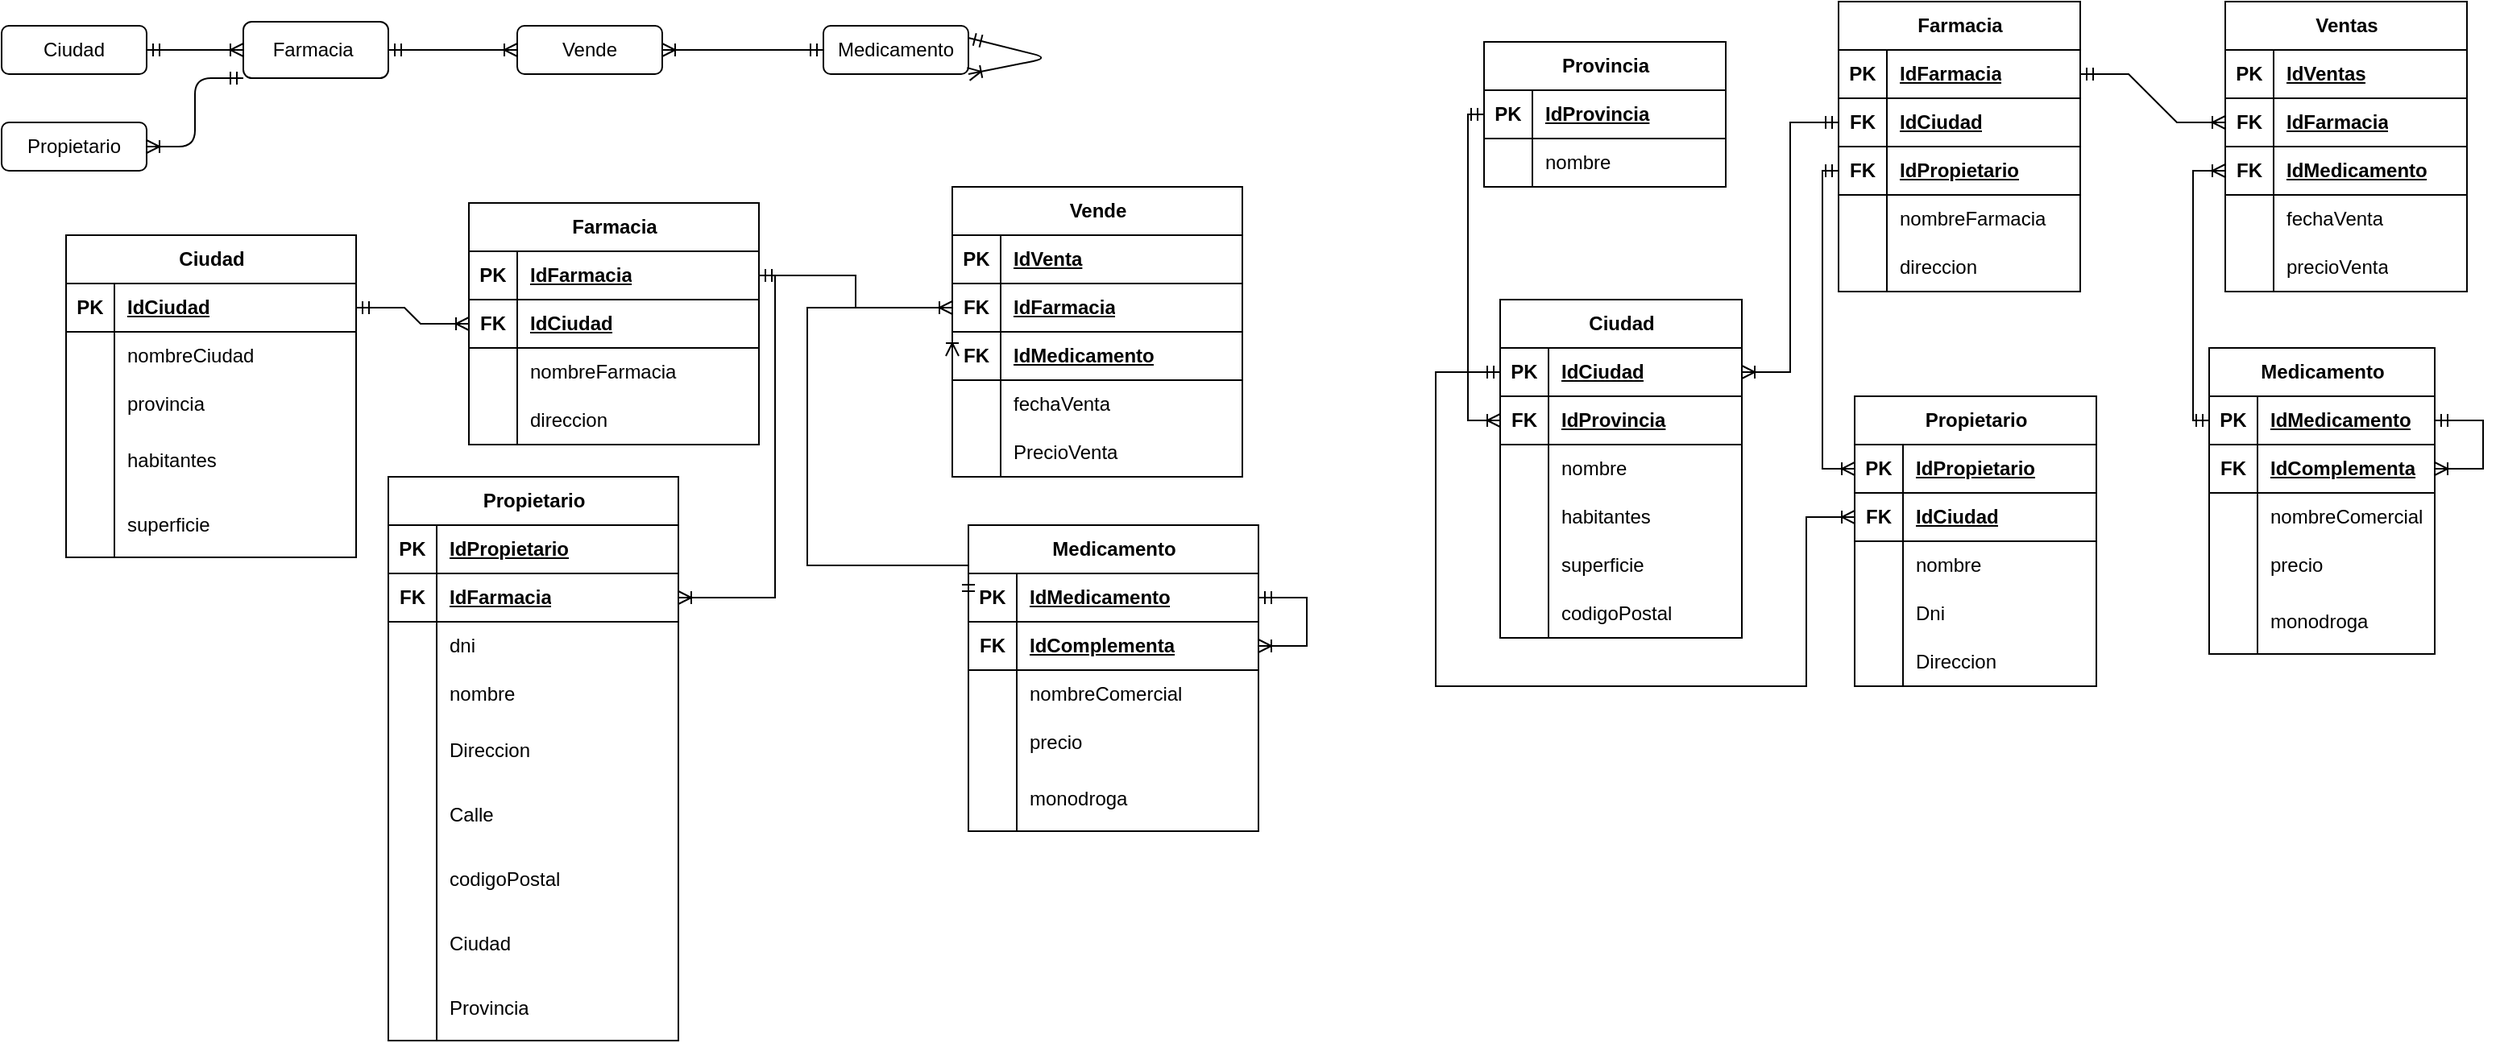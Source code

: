 <mxfile version="21.8.2" type="github">
  <diagram id="R2lEEEUBdFMjLlhIrx00" name="Page-1">
    <mxGraphModel dx="297" dy="606" grid="1" gridSize="10" guides="1" tooltips="1" connect="1" arrows="1" fold="1" page="1" pageScale="1" pageWidth="850" pageHeight="1100" math="0" shadow="0" extFonts="Permanent Marker^https://fonts.googleapis.com/css?family=Permanent+Marker">
      <root>
        <mxCell id="0" />
        <mxCell id="1" parent="0" />
        <mxCell id="NP0lRRVy4XNlgdqDCMHf-1" value="Ciudad" style="rounded=1;whiteSpace=wrap;html=1;labelBackgroundColor=none;" vertex="1" parent="1">
          <mxGeometry x="20" y="120" width="90" height="30" as="geometry" />
        </mxCell>
        <mxCell id="NP0lRRVy4XNlgdqDCMHf-2" value="Propietario" style="rounded=1;whiteSpace=wrap;html=1;labelBackgroundColor=none;" vertex="1" parent="1">
          <mxGeometry x="20" y="180" width="90" height="30" as="geometry" />
        </mxCell>
        <mxCell id="NP0lRRVy4XNlgdqDCMHf-3" value="Medicamento" style="rounded=1;whiteSpace=wrap;html=1;labelBackgroundColor=none;" vertex="1" parent="1">
          <mxGeometry x="530" y="120" width="90" height="30" as="geometry" />
        </mxCell>
        <mxCell id="NP0lRRVy4XNlgdqDCMHf-4" value="Farmacia&amp;nbsp;" style="rounded=1;whiteSpace=wrap;html=1;labelBackgroundColor=none;" vertex="1" parent="1">
          <mxGeometry x="170" y="117.5" width="90" height="35" as="geometry" />
        </mxCell>
        <mxCell id="NP0lRRVy4XNlgdqDCMHf-5" value="Vende" style="rounded=1;whiteSpace=wrap;html=1;labelBackgroundColor=none;" vertex="1" parent="1">
          <mxGeometry x="340" y="120" width="90" height="30" as="geometry" />
        </mxCell>
        <mxCell id="NP0lRRVy4XNlgdqDCMHf-8" value="" style="edgeStyle=entityRelationEdgeStyle;fontSize=12;html=1;endArrow=ERoneToMany;startArrow=ERmandOne;rounded=1;entryX=0;entryY=0.5;entryDx=0;entryDy=0;exitX=1;exitY=0.5;exitDx=0;exitDy=0;labelBackgroundColor=none;fontColor=default;" edge="1" parent="1" source="NP0lRRVy4XNlgdqDCMHf-1" target="NP0lRRVy4XNlgdqDCMHf-4">
          <mxGeometry width="100" height="100" relative="1" as="geometry">
            <mxPoint x="-70" y="60" as="sourcePoint" />
            <mxPoint x="-10" y="250" as="targetPoint" />
          </mxGeometry>
        </mxCell>
        <mxCell id="NP0lRRVy4XNlgdqDCMHf-10" value="" style="edgeStyle=entityRelationEdgeStyle;fontSize=12;html=1;endArrow=ERoneToMany;startArrow=ERmandOne;rounded=1;exitX=0;exitY=1;exitDx=0;exitDy=0;entryX=1;entryY=0.5;entryDx=0;entryDy=0;labelBackgroundColor=none;fontColor=default;" edge="1" parent="1" source="NP0lRRVy4XNlgdqDCMHf-4" target="NP0lRRVy4XNlgdqDCMHf-2">
          <mxGeometry width="100" height="100" relative="1" as="geometry">
            <mxPoint x="300" y="360" as="sourcePoint" />
            <mxPoint x="400" y="260" as="targetPoint" />
          </mxGeometry>
        </mxCell>
        <mxCell id="NP0lRRVy4XNlgdqDCMHf-12" value="" style="edgeStyle=entityRelationEdgeStyle;fontSize=12;html=1;endArrow=ERoneToMany;startArrow=ERmandOne;rounded=1;exitX=1;exitY=0.5;exitDx=0;exitDy=0;entryX=0;entryY=0.5;entryDx=0;entryDy=0;labelBackgroundColor=none;fontColor=default;" edge="1" parent="1" source="NP0lRRVy4XNlgdqDCMHf-4" target="NP0lRRVy4XNlgdqDCMHf-5">
          <mxGeometry width="100" height="100" relative="1" as="geometry">
            <mxPoint x="290" y="300" as="sourcePoint" />
            <mxPoint x="390" y="200" as="targetPoint" />
          </mxGeometry>
        </mxCell>
        <mxCell id="NP0lRRVy4XNlgdqDCMHf-13" value="" style="edgeStyle=entityRelationEdgeStyle;fontSize=12;html=1;endArrow=ERoneToMany;startArrow=ERmandOne;rounded=1;entryX=1;entryY=0.5;entryDx=0;entryDy=0;exitX=0;exitY=0.5;exitDx=0;exitDy=0;labelBackgroundColor=none;fontColor=default;" edge="1" parent="1" source="NP0lRRVy4XNlgdqDCMHf-3" target="NP0lRRVy4XNlgdqDCMHf-5">
          <mxGeometry width="100" height="100" relative="1" as="geometry">
            <mxPoint x="370" y="350" as="sourcePoint" />
            <mxPoint x="470" y="250" as="targetPoint" />
          </mxGeometry>
        </mxCell>
        <mxCell id="NP0lRRVy4XNlgdqDCMHf-17" value="" style="edgeStyle=orthogonalEdgeStyle;fontSize=12;html=1;endArrow=ERoneToMany;startArrow=ERmandOne;rounded=1;exitX=1;exitY=0.25;exitDx=0;exitDy=0;entryX=1;entryY=1;entryDx=0;entryDy=0;labelBackgroundColor=none;fontColor=default;" edge="1" parent="1" source="NP0lRRVy4XNlgdqDCMHf-3" target="NP0lRRVy4XNlgdqDCMHf-3">
          <mxGeometry width="100" height="100" relative="1" as="geometry">
            <mxPoint x="620" y="140" as="sourcePoint" />
            <mxPoint x="597.5" y="162.5" as="targetPoint" />
            <Array as="points">
              <mxPoint x="670" y="140" />
            </Array>
          </mxGeometry>
        </mxCell>
        <mxCell id="NP0lRRVy4XNlgdqDCMHf-19" value="Ciudad" style="shape=table;startSize=30;container=1;collapsible=1;childLayout=tableLayout;fixedRows=1;rowLines=0;fontStyle=1;align=center;resizeLast=1;html=1;" vertex="1" parent="1">
          <mxGeometry x="60" y="250" width="180" height="200" as="geometry" />
        </mxCell>
        <mxCell id="NP0lRRVy4XNlgdqDCMHf-20" value="" style="shape=tableRow;horizontal=0;startSize=0;swimlaneHead=0;swimlaneBody=0;fillColor=none;collapsible=0;dropTarget=0;points=[[0,0.5],[1,0.5]];portConstraint=eastwest;top=0;left=0;right=0;bottom=1;" vertex="1" parent="NP0lRRVy4XNlgdqDCMHf-19">
          <mxGeometry y="30" width="180" height="30" as="geometry" />
        </mxCell>
        <mxCell id="NP0lRRVy4XNlgdqDCMHf-21" value="PK" style="shape=partialRectangle;connectable=0;fillColor=none;top=0;left=0;bottom=0;right=0;fontStyle=1;overflow=hidden;whiteSpace=wrap;html=1;" vertex="1" parent="NP0lRRVy4XNlgdqDCMHf-20">
          <mxGeometry width="30" height="30" as="geometry">
            <mxRectangle width="30" height="30" as="alternateBounds" />
          </mxGeometry>
        </mxCell>
        <mxCell id="NP0lRRVy4XNlgdqDCMHf-22" value="IdCiudad" style="shape=partialRectangle;connectable=0;fillColor=none;top=0;left=0;bottom=0;right=0;align=left;spacingLeft=6;fontStyle=5;overflow=hidden;whiteSpace=wrap;html=1;" vertex="1" parent="NP0lRRVy4XNlgdqDCMHf-20">
          <mxGeometry x="30" width="150" height="30" as="geometry">
            <mxRectangle width="150" height="30" as="alternateBounds" />
          </mxGeometry>
        </mxCell>
        <mxCell id="NP0lRRVy4XNlgdqDCMHf-23" value="" style="shape=tableRow;horizontal=0;startSize=0;swimlaneHead=0;swimlaneBody=0;fillColor=none;collapsible=0;dropTarget=0;points=[[0,0.5],[1,0.5]];portConstraint=eastwest;top=0;left=0;right=0;bottom=0;" vertex="1" parent="NP0lRRVy4XNlgdqDCMHf-19">
          <mxGeometry y="60" width="180" height="30" as="geometry" />
        </mxCell>
        <mxCell id="NP0lRRVy4XNlgdqDCMHf-24" value="" style="shape=partialRectangle;connectable=0;fillColor=none;top=0;left=0;bottom=0;right=0;editable=1;overflow=hidden;whiteSpace=wrap;html=1;" vertex="1" parent="NP0lRRVy4XNlgdqDCMHf-23">
          <mxGeometry width="30" height="30" as="geometry">
            <mxRectangle width="30" height="30" as="alternateBounds" />
          </mxGeometry>
        </mxCell>
        <mxCell id="NP0lRRVy4XNlgdqDCMHf-25" value="nombreCiudad" style="shape=partialRectangle;connectable=0;fillColor=none;top=0;left=0;bottom=0;right=0;align=left;spacingLeft=6;overflow=hidden;whiteSpace=wrap;html=1;" vertex="1" parent="NP0lRRVy4XNlgdqDCMHf-23">
          <mxGeometry x="30" width="150" height="30" as="geometry">
            <mxRectangle width="150" height="30" as="alternateBounds" />
          </mxGeometry>
        </mxCell>
        <mxCell id="NP0lRRVy4XNlgdqDCMHf-26" value="" style="shape=tableRow;horizontal=0;startSize=0;swimlaneHead=0;swimlaneBody=0;fillColor=none;collapsible=0;dropTarget=0;points=[[0,0.5],[1,0.5]];portConstraint=eastwest;top=0;left=0;right=0;bottom=0;" vertex="1" parent="NP0lRRVy4XNlgdqDCMHf-19">
          <mxGeometry y="90" width="180" height="30" as="geometry" />
        </mxCell>
        <mxCell id="NP0lRRVy4XNlgdqDCMHf-27" value="" style="shape=partialRectangle;connectable=0;fillColor=none;top=0;left=0;bottom=0;right=0;editable=1;overflow=hidden;whiteSpace=wrap;html=1;" vertex="1" parent="NP0lRRVy4XNlgdqDCMHf-26">
          <mxGeometry width="30" height="30" as="geometry">
            <mxRectangle width="30" height="30" as="alternateBounds" />
          </mxGeometry>
        </mxCell>
        <mxCell id="NP0lRRVy4XNlgdqDCMHf-28" value="provincia" style="shape=partialRectangle;connectable=0;fillColor=none;top=0;left=0;bottom=0;right=0;align=left;spacingLeft=6;overflow=hidden;whiteSpace=wrap;html=1;" vertex="1" parent="NP0lRRVy4XNlgdqDCMHf-26">
          <mxGeometry x="30" width="150" height="30" as="geometry">
            <mxRectangle width="150" height="30" as="alternateBounds" />
          </mxGeometry>
        </mxCell>
        <mxCell id="NP0lRRVy4XNlgdqDCMHf-29" value="" style="shape=tableRow;horizontal=0;startSize=0;swimlaneHead=0;swimlaneBody=0;fillColor=none;collapsible=0;dropTarget=0;points=[[0,0.5],[1,0.5]];portConstraint=eastwest;top=0;left=0;right=0;bottom=0;" vertex="1" parent="NP0lRRVy4XNlgdqDCMHf-19">
          <mxGeometry y="120" width="180" height="40" as="geometry" />
        </mxCell>
        <mxCell id="NP0lRRVy4XNlgdqDCMHf-30" value="" style="shape=partialRectangle;connectable=0;fillColor=none;top=0;left=0;bottom=0;right=0;editable=1;overflow=hidden;whiteSpace=wrap;html=1;" vertex="1" parent="NP0lRRVy4XNlgdqDCMHf-29">
          <mxGeometry width="30" height="40" as="geometry">
            <mxRectangle width="30" height="40" as="alternateBounds" />
          </mxGeometry>
        </mxCell>
        <mxCell id="NP0lRRVy4XNlgdqDCMHf-31" value="habitantes" style="shape=partialRectangle;connectable=0;fillColor=none;top=0;left=0;bottom=0;right=0;align=left;spacingLeft=6;overflow=hidden;whiteSpace=wrap;html=1;" vertex="1" parent="NP0lRRVy4XNlgdqDCMHf-29">
          <mxGeometry x="30" width="150" height="40" as="geometry">
            <mxRectangle width="150" height="40" as="alternateBounds" />
          </mxGeometry>
        </mxCell>
        <mxCell id="NP0lRRVy4XNlgdqDCMHf-35" value="" style="shape=tableRow;horizontal=0;startSize=0;swimlaneHead=0;swimlaneBody=0;fillColor=none;collapsible=0;dropTarget=0;points=[[0,0.5],[1,0.5]];portConstraint=eastwest;top=0;left=0;right=0;bottom=0;" vertex="1" parent="NP0lRRVy4XNlgdqDCMHf-19">
          <mxGeometry y="160" width="180" height="40" as="geometry" />
        </mxCell>
        <mxCell id="NP0lRRVy4XNlgdqDCMHf-36" value="" style="shape=partialRectangle;connectable=0;fillColor=none;top=0;left=0;bottom=0;right=0;editable=1;overflow=hidden;whiteSpace=wrap;html=1;" vertex="1" parent="NP0lRRVy4XNlgdqDCMHf-35">
          <mxGeometry width="30" height="40" as="geometry">
            <mxRectangle width="30" height="40" as="alternateBounds" />
          </mxGeometry>
        </mxCell>
        <mxCell id="NP0lRRVy4XNlgdqDCMHf-37" value="superficie" style="shape=partialRectangle;connectable=0;fillColor=none;top=0;left=0;bottom=0;right=0;align=left;spacingLeft=6;overflow=hidden;whiteSpace=wrap;html=1;" vertex="1" parent="NP0lRRVy4XNlgdqDCMHf-35">
          <mxGeometry x="30" width="150" height="40" as="geometry">
            <mxRectangle width="150" height="40" as="alternateBounds" />
          </mxGeometry>
        </mxCell>
        <mxCell id="NP0lRRVy4XNlgdqDCMHf-44" value="Farmacia" style="shape=table;startSize=30;container=1;collapsible=1;childLayout=tableLayout;fixedRows=1;rowLines=0;fontStyle=1;align=center;resizeLast=1;html=1;" vertex="1" parent="1">
          <mxGeometry x="310" y="230" width="180" height="150" as="geometry" />
        </mxCell>
        <mxCell id="NP0lRRVy4XNlgdqDCMHf-45" value="" style="shape=tableRow;horizontal=0;startSize=0;swimlaneHead=0;swimlaneBody=0;fillColor=none;collapsible=0;dropTarget=0;points=[[0,0.5],[1,0.5]];portConstraint=eastwest;top=0;left=0;right=0;bottom=1;" vertex="1" parent="NP0lRRVy4XNlgdqDCMHf-44">
          <mxGeometry y="30" width="180" height="30" as="geometry" />
        </mxCell>
        <mxCell id="NP0lRRVy4XNlgdqDCMHf-46" value="PK" style="shape=partialRectangle;connectable=0;fillColor=none;top=0;left=0;bottom=0;right=0;fontStyle=1;overflow=hidden;whiteSpace=wrap;html=1;" vertex="1" parent="NP0lRRVy4XNlgdqDCMHf-45">
          <mxGeometry width="30" height="30" as="geometry">
            <mxRectangle width="30" height="30" as="alternateBounds" />
          </mxGeometry>
        </mxCell>
        <mxCell id="NP0lRRVy4XNlgdqDCMHf-47" value="IdFarmacia" style="shape=partialRectangle;connectable=0;fillColor=none;top=0;left=0;bottom=0;right=0;align=left;spacingLeft=6;fontStyle=5;overflow=hidden;whiteSpace=wrap;html=1;" vertex="1" parent="NP0lRRVy4XNlgdqDCMHf-45">
          <mxGeometry x="30" width="150" height="30" as="geometry">
            <mxRectangle width="150" height="30" as="alternateBounds" />
          </mxGeometry>
        </mxCell>
        <mxCell id="NP0lRRVy4XNlgdqDCMHf-48" value="" style="shape=tableRow;horizontal=0;startSize=0;swimlaneHead=0;swimlaneBody=0;fillColor=none;collapsible=0;dropTarget=0;points=[[0,0.5],[1,0.5]];portConstraint=eastwest;top=0;left=0;right=0;bottom=1;" vertex="1" parent="NP0lRRVy4XNlgdqDCMHf-44">
          <mxGeometry y="60" width="180" height="30" as="geometry" />
        </mxCell>
        <mxCell id="NP0lRRVy4XNlgdqDCMHf-49" value="FK" style="shape=partialRectangle;connectable=0;fillColor=none;top=0;left=0;bottom=0;right=0;fontStyle=1;overflow=hidden;whiteSpace=wrap;html=1;" vertex="1" parent="NP0lRRVy4XNlgdqDCMHf-48">
          <mxGeometry width="30" height="30" as="geometry">
            <mxRectangle width="30" height="30" as="alternateBounds" />
          </mxGeometry>
        </mxCell>
        <mxCell id="NP0lRRVy4XNlgdqDCMHf-50" value="IdCiudad" style="shape=partialRectangle;connectable=0;fillColor=none;top=0;left=0;bottom=0;right=0;align=left;spacingLeft=6;fontStyle=5;overflow=hidden;whiteSpace=wrap;html=1;movable=0;resizable=0;rotatable=0;deletable=0;editable=0;locked=1;" vertex="1" parent="NP0lRRVy4XNlgdqDCMHf-48">
          <mxGeometry x="30" width="150" height="30" as="geometry">
            <mxRectangle width="150" height="30" as="alternateBounds" />
          </mxGeometry>
        </mxCell>
        <mxCell id="NP0lRRVy4XNlgdqDCMHf-51" value="" style="shape=tableRow;horizontal=0;startSize=0;swimlaneHead=0;swimlaneBody=0;fillColor=none;collapsible=0;dropTarget=0;points=[[0,0.5],[1,0.5]];portConstraint=eastwest;top=0;left=0;right=0;bottom=0;" vertex="1" parent="NP0lRRVy4XNlgdqDCMHf-44">
          <mxGeometry y="90" width="180" height="30" as="geometry" />
        </mxCell>
        <mxCell id="NP0lRRVy4XNlgdqDCMHf-52" value="" style="shape=partialRectangle;connectable=0;fillColor=none;top=0;left=0;bottom=0;right=0;editable=1;overflow=hidden;whiteSpace=wrap;html=1;" vertex="1" parent="NP0lRRVy4XNlgdqDCMHf-51">
          <mxGeometry width="30" height="30" as="geometry">
            <mxRectangle width="30" height="30" as="alternateBounds" />
          </mxGeometry>
        </mxCell>
        <mxCell id="NP0lRRVy4XNlgdqDCMHf-53" value="nombreFarmacia" style="shape=partialRectangle;connectable=0;fillColor=none;top=0;left=0;bottom=0;right=0;align=left;spacingLeft=6;overflow=hidden;whiteSpace=wrap;html=1;" vertex="1" parent="NP0lRRVy4XNlgdqDCMHf-51">
          <mxGeometry x="30" width="150" height="30" as="geometry">
            <mxRectangle width="150" height="30" as="alternateBounds" />
          </mxGeometry>
        </mxCell>
        <mxCell id="NP0lRRVy4XNlgdqDCMHf-54" value="" style="shape=tableRow;horizontal=0;startSize=0;swimlaneHead=0;swimlaneBody=0;fillColor=none;collapsible=0;dropTarget=0;points=[[0,0.5],[1,0.5]];portConstraint=eastwest;top=0;left=0;right=0;bottom=0;" vertex="1" parent="NP0lRRVy4XNlgdqDCMHf-44">
          <mxGeometry y="120" width="180" height="30" as="geometry" />
        </mxCell>
        <mxCell id="NP0lRRVy4XNlgdqDCMHf-55" value="" style="shape=partialRectangle;connectable=0;fillColor=none;top=0;left=0;bottom=0;right=0;editable=1;overflow=hidden;whiteSpace=wrap;html=1;" vertex="1" parent="NP0lRRVy4XNlgdqDCMHf-54">
          <mxGeometry width="30" height="30" as="geometry">
            <mxRectangle width="30" height="30" as="alternateBounds" />
          </mxGeometry>
        </mxCell>
        <mxCell id="NP0lRRVy4XNlgdqDCMHf-56" value="direccion" style="shape=partialRectangle;connectable=0;fillColor=none;top=0;left=0;bottom=0;right=0;align=left;spacingLeft=6;overflow=hidden;whiteSpace=wrap;html=1;" vertex="1" parent="NP0lRRVy4XNlgdqDCMHf-54">
          <mxGeometry x="30" width="150" height="30" as="geometry">
            <mxRectangle width="150" height="30" as="alternateBounds" />
          </mxGeometry>
        </mxCell>
        <mxCell id="NP0lRRVy4XNlgdqDCMHf-69" value="Vende" style="shape=table;startSize=30;container=1;collapsible=1;childLayout=tableLayout;fixedRows=1;rowLines=0;fontStyle=1;align=center;resizeLast=1;html=1;" vertex="1" parent="1">
          <mxGeometry x="610" y="220" width="180" height="180" as="geometry" />
        </mxCell>
        <mxCell id="NP0lRRVy4XNlgdqDCMHf-70" value="" style="shape=tableRow;horizontal=0;startSize=0;swimlaneHead=0;swimlaneBody=0;fillColor=none;collapsible=0;dropTarget=0;points=[[0,0.5],[1,0.5]];portConstraint=eastwest;top=0;left=0;right=0;bottom=1;" vertex="1" parent="NP0lRRVy4XNlgdqDCMHf-69">
          <mxGeometry y="30" width="180" height="30" as="geometry" />
        </mxCell>
        <mxCell id="NP0lRRVy4XNlgdqDCMHf-71" value="PK" style="shape=partialRectangle;connectable=0;fillColor=none;top=0;left=0;bottom=0;right=0;fontStyle=1;overflow=hidden;whiteSpace=wrap;html=1;" vertex="1" parent="NP0lRRVy4XNlgdqDCMHf-70">
          <mxGeometry width="30" height="30" as="geometry">
            <mxRectangle width="30" height="30" as="alternateBounds" />
          </mxGeometry>
        </mxCell>
        <mxCell id="NP0lRRVy4XNlgdqDCMHf-72" value="IdVenta" style="shape=partialRectangle;connectable=0;fillColor=none;top=0;left=0;bottom=0;right=0;align=left;spacingLeft=6;fontStyle=5;overflow=hidden;whiteSpace=wrap;html=1;" vertex="1" parent="NP0lRRVy4XNlgdqDCMHf-70">
          <mxGeometry x="30" width="150" height="30" as="geometry">
            <mxRectangle width="150" height="30" as="alternateBounds" />
          </mxGeometry>
        </mxCell>
        <mxCell id="NP0lRRVy4XNlgdqDCMHf-88" value="" style="shape=tableRow;horizontal=0;startSize=0;swimlaneHead=0;swimlaneBody=0;fillColor=none;collapsible=0;dropTarget=0;points=[[0,0.5],[1,0.5]];portConstraint=eastwest;top=0;left=0;right=0;bottom=1;" vertex="1" parent="NP0lRRVy4XNlgdqDCMHf-69">
          <mxGeometry y="60" width="180" height="30" as="geometry" />
        </mxCell>
        <mxCell id="NP0lRRVy4XNlgdqDCMHf-89" value="FK" style="shape=partialRectangle;connectable=0;fillColor=none;top=0;left=0;bottom=0;right=0;fontStyle=1;overflow=hidden;whiteSpace=wrap;html=1;" vertex="1" parent="NP0lRRVy4XNlgdqDCMHf-88">
          <mxGeometry width="30" height="30" as="geometry">
            <mxRectangle width="30" height="30" as="alternateBounds" />
          </mxGeometry>
        </mxCell>
        <mxCell id="NP0lRRVy4XNlgdqDCMHf-90" value="IdFarmacia" style="shape=partialRectangle;connectable=1;fillColor=none;top=0;left=0;bottom=0;right=0;align=left;spacingLeft=6;fontStyle=5;overflow=hidden;whiteSpace=wrap;html=1;movable=1;resizable=1;rotatable=1;deletable=1;editable=1;locked=0;" vertex="1" parent="NP0lRRVy4XNlgdqDCMHf-88">
          <mxGeometry x="30" width="150" height="30" as="geometry">
            <mxRectangle width="150" height="30" as="alternateBounds" />
          </mxGeometry>
        </mxCell>
        <mxCell id="NP0lRRVy4XNlgdqDCMHf-180" value="" style="shape=tableRow;horizontal=0;startSize=0;swimlaneHead=0;swimlaneBody=0;fillColor=none;collapsible=0;dropTarget=0;points=[[0,0.5],[1,0.5]];portConstraint=eastwest;top=0;left=0;right=0;bottom=1;" vertex="1" parent="NP0lRRVy4XNlgdqDCMHf-69">
          <mxGeometry y="90" width="180" height="30" as="geometry" />
        </mxCell>
        <mxCell id="NP0lRRVy4XNlgdqDCMHf-181" value="FK" style="shape=partialRectangle;connectable=0;fillColor=none;top=0;left=0;bottom=0;right=0;fontStyle=1;overflow=hidden;whiteSpace=wrap;html=1;" vertex="1" parent="NP0lRRVy4XNlgdqDCMHf-180">
          <mxGeometry width="30" height="30" as="geometry">
            <mxRectangle width="30" height="30" as="alternateBounds" />
          </mxGeometry>
        </mxCell>
        <mxCell id="NP0lRRVy4XNlgdqDCMHf-182" value="IdMedicamento" style="shape=partialRectangle;connectable=1;fillColor=none;top=0;left=0;bottom=0;right=0;align=left;spacingLeft=6;fontStyle=5;overflow=hidden;whiteSpace=wrap;html=1;movable=1;resizable=1;rotatable=1;deletable=1;editable=1;locked=0;" vertex="1" parent="NP0lRRVy4XNlgdqDCMHf-180">
          <mxGeometry x="30" width="150" height="30" as="geometry">
            <mxRectangle width="150" height="30" as="alternateBounds" />
          </mxGeometry>
        </mxCell>
        <mxCell id="NP0lRRVy4XNlgdqDCMHf-76" value="" style="shape=tableRow;horizontal=0;startSize=0;swimlaneHead=0;swimlaneBody=0;fillColor=none;collapsible=0;dropTarget=0;points=[[0,0.5],[1,0.5]];portConstraint=eastwest;top=0;left=0;right=0;bottom=0;" vertex="1" parent="NP0lRRVy4XNlgdqDCMHf-69">
          <mxGeometry y="120" width="180" height="30" as="geometry" />
        </mxCell>
        <mxCell id="NP0lRRVy4XNlgdqDCMHf-77" value="" style="shape=partialRectangle;connectable=0;fillColor=none;top=0;left=0;bottom=0;right=0;editable=1;overflow=hidden;whiteSpace=wrap;html=1;" vertex="1" parent="NP0lRRVy4XNlgdqDCMHf-76">
          <mxGeometry width="30" height="30" as="geometry">
            <mxRectangle width="30" height="30" as="alternateBounds" />
          </mxGeometry>
        </mxCell>
        <mxCell id="NP0lRRVy4XNlgdqDCMHf-78" value="fechaVenta" style="shape=partialRectangle;connectable=0;fillColor=none;top=0;left=0;bottom=0;right=0;align=left;spacingLeft=6;overflow=hidden;whiteSpace=wrap;html=1;" vertex="1" parent="NP0lRRVy4XNlgdqDCMHf-76">
          <mxGeometry x="30" width="150" height="30" as="geometry">
            <mxRectangle width="150" height="30" as="alternateBounds" />
          </mxGeometry>
        </mxCell>
        <mxCell id="NP0lRRVy4XNlgdqDCMHf-79" value="" style="shape=tableRow;horizontal=0;startSize=0;swimlaneHead=0;swimlaneBody=0;fillColor=none;collapsible=0;dropTarget=0;points=[[0,0.5],[1,0.5]];portConstraint=eastwest;top=0;left=0;right=0;bottom=0;" vertex="1" parent="NP0lRRVy4XNlgdqDCMHf-69">
          <mxGeometry y="150" width="180" height="30" as="geometry" />
        </mxCell>
        <mxCell id="NP0lRRVy4XNlgdqDCMHf-80" value="" style="shape=partialRectangle;connectable=0;fillColor=none;top=0;left=0;bottom=0;right=0;editable=1;overflow=hidden;whiteSpace=wrap;html=1;" vertex="1" parent="NP0lRRVy4XNlgdqDCMHf-79">
          <mxGeometry width="30" height="30" as="geometry">
            <mxRectangle width="30" height="30" as="alternateBounds" />
          </mxGeometry>
        </mxCell>
        <mxCell id="NP0lRRVy4XNlgdqDCMHf-81" value="PrecioVenta" style="shape=partialRectangle;connectable=0;fillColor=none;top=0;left=0;bottom=0;right=0;align=left;spacingLeft=6;overflow=hidden;whiteSpace=wrap;html=1;" vertex="1" parent="NP0lRRVy4XNlgdqDCMHf-79">
          <mxGeometry x="30" width="150" height="30" as="geometry">
            <mxRectangle width="150" height="30" as="alternateBounds" />
          </mxGeometry>
        </mxCell>
        <mxCell id="NP0lRRVy4XNlgdqDCMHf-91" value="Medicamento" style="shape=table;startSize=30;container=1;collapsible=1;childLayout=tableLayout;fixedRows=1;rowLines=0;fontStyle=1;align=center;resizeLast=1;html=1;movable=1;resizable=1;rotatable=1;deletable=1;editable=1;locked=0;connectable=1;" vertex="1" parent="1">
          <mxGeometry x="620" y="430" width="180" height="190" as="geometry" />
        </mxCell>
        <mxCell id="NP0lRRVy4XNlgdqDCMHf-92" value="" style="shape=tableRow;horizontal=0;startSize=0;swimlaneHead=0;swimlaneBody=0;fillColor=none;collapsible=0;dropTarget=0;points=[[0,0.5],[1,0.5]];portConstraint=eastwest;top=0;left=0;right=0;bottom=1;movable=1;resizable=1;rotatable=1;deletable=1;editable=1;locked=0;connectable=1;" vertex="1" parent="NP0lRRVy4XNlgdqDCMHf-91">
          <mxGeometry y="30" width="180" height="30" as="geometry" />
        </mxCell>
        <mxCell id="NP0lRRVy4XNlgdqDCMHf-93" value="PK" style="shape=partialRectangle;connectable=1;fillColor=none;top=0;left=0;bottom=0;right=0;fontStyle=1;overflow=hidden;whiteSpace=wrap;html=1;movable=1;resizable=1;rotatable=1;deletable=1;editable=1;locked=0;" vertex="1" parent="NP0lRRVy4XNlgdqDCMHf-92">
          <mxGeometry width="30" height="30" as="geometry">
            <mxRectangle width="30" height="30" as="alternateBounds" />
          </mxGeometry>
        </mxCell>
        <mxCell id="NP0lRRVy4XNlgdqDCMHf-94" value="IdMedicamento" style="shape=partialRectangle;connectable=1;fillColor=none;top=0;left=0;bottom=0;right=0;align=left;spacingLeft=6;fontStyle=5;overflow=hidden;whiteSpace=wrap;html=1;movable=1;resizable=1;rotatable=1;deletable=1;editable=1;locked=0;" vertex="1" parent="NP0lRRVy4XNlgdqDCMHf-92">
          <mxGeometry x="30" width="150" height="30" as="geometry">
            <mxRectangle width="150" height="30" as="alternateBounds" />
          </mxGeometry>
        </mxCell>
        <mxCell id="NP0lRRVy4XNlgdqDCMHf-95" value="" style="shape=tableRow;horizontal=0;startSize=0;swimlaneHead=0;swimlaneBody=0;fillColor=none;collapsible=0;dropTarget=0;points=[[0,0.5],[1,0.5]];portConstraint=eastwest;top=0;left=0;right=0;bottom=1;movable=1;resizable=1;rotatable=1;deletable=1;editable=1;locked=0;connectable=1;" vertex="1" parent="NP0lRRVy4XNlgdqDCMHf-91">
          <mxGeometry y="60" width="180" height="30" as="geometry" />
        </mxCell>
        <mxCell id="NP0lRRVy4XNlgdqDCMHf-96" value="FK" style="shape=partialRectangle;connectable=1;fillColor=none;top=0;left=0;bottom=0;right=0;fontStyle=1;overflow=hidden;whiteSpace=wrap;html=1;movable=1;resizable=1;rotatable=1;deletable=1;editable=1;locked=0;" vertex="1" parent="NP0lRRVy4XNlgdqDCMHf-95">
          <mxGeometry width="30" height="30" as="geometry">
            <mxRectangle width="30" height="30" as="alternateBounds" />
          </mxGeometry>
        </mxCell>
        <mxCell id="NP0lRRVy4XNlgdqDCMHf-97" value="IdComplementa" style="shape=partialRectangle;connectable=1;fillColor=none;top=0;left=0;bottom=0;right=0;align=left;spacingLeft=6;fontStyle=5;overflow=hidden;whiteSpace=wrap;html=1;movable=1;resizable=1;rotatable=1;deletable=1;editable=1;locked=0;" vertex="1" parent="NP0lRRVy4XNlgdqDCMHf-95">
          <mxGeometry x="30" width="150" height="30" as="geometry">
            <mxRectangle width="150" height="30" as="alternateBounds" />
          </mxGeometry>
        </mxCell>
        <mxCell id="NP0lRRVy4XNlgdqDCMHf-98" value="" style="shape=tableRow;horizontal=0;startSize=0;swimlaneHead=0;swimlaneBody=0;fillColor=none;collapsible=0;dropTarget=0;points=[[0,0.5],[1,0.5]];portConstraint=eastwest;top=0;left=0;right=0;bottom=0;movable=1;resizable=1;rotatable=1;deletable=1;editable=1;locked=0;connectable=1;" vertex="1" parent="NP0lRRVy4XNlgdqDCMHf-91">
          <mxGeometry y="90" width="180" height="30" as="geometry" />
        </mxCell>
        <mxCell id="NP0lRRVy4XNlgdqDCMHf-99" value="" style="shape=partialRectangle;connectable=1;fillColor=none;top=0;left=0;bottom=0;right=0;editable=1;overflow=hidden;whiteSpace=wrap;html=1;movable=1;resizable=1;rotatable=1;deletable=1;locked=0;" vertex="1" parent="NP0lRRVy4XNlgdqDCMHf-98">
          <mxGeometry width="30" height="30" as="geometry">
            <mxRectangle width="30" height="30" as="alternateBounds" />
          </mxGeometry>
        </mxCell>
        <mxCell id="NP0lRRVy4XNlgdqDCMHf-100" value="nombreComercial" style="shape=partialRectangle;connectable=1;fillColor=none;top=0;left=0;bottom=0;right=0;align=left;spacingLeft=6;overflow=hidden;whiteSpace=wrap;html=1;movable=1;resizable=1;rotatable=1;deletable=1;editable=1;locked=0;" vertex="1" parent="NP0lRRVy4XNlgdqDCMHf-98">
          <mxGeometry x="30" width="150" height="30" as="geometry">
            <mxRectangle width="150" height="30" as="alternateBounds" />
          </mxGeometry>
        </mxCell>
        <mxCell id="NP0lRRVy4XNlgdqDCMHf-101" value="" style="shape=tableRow;horizontal=0;startSize=0;swimlaneHead=0;swimlaneBody=0;fillColor=none;collapsible=0;dropTarget=0;points=[[0,0.5],[1,0.5]];portConstraint=eastwest;top=0;left=0;right=0;bottom=0;movable=1;resizable=1;rotatable=1;deletable=1;editable=1;locked=0;connectable=1;" vertex="1" parent="NP0lRRVy4XNlgdqDCMHf-91">
          <mxGeometry y="120" width="180" height="30" as="geometry" />
        </mxCell>
        <mxCell id="NP0lRRVy4XNlgdqDCMHf-102" value="" style="shape=partialRectangle;connectable=1;fillColor=none;top=0;left=0;bottom=0;right=0;editable=1;overflow=hidden;whiteSpace=wrap;html=1;movable=1;resizable=1;rotatable=1;deletable=1;locked=0;" vertex="1" parent="NP0lRRVy4XNlgdqDCMHf-101">
          <mxGeometry width="30" height="30" as="geometry">
            <mxRectangle width="30" height="30" as="alternateBounds" />
          </mxGeometry>
        </mxCell>
        <mxCell id="NP0lRRVy4XNlgdqDCMHf-103" value="precio" style="shape=partialRectangle;connectable=1;fillColor=none;top=0;left=0;bottom=0;right=0;align=left;spacingLeft=6;overflow=hidden;whiteSpace=wrap;html=1;movable=1;resizable=1;rotatable=1;deletable=1;editable=1;locked=0;" vertex="1" parent="NP0lRRVy4XNlgdqDCMHf-101">
          <mxGeometry x="30" width="150" height="30" as="geometry">
            <mxRectangle width="150" height="30" as="alternateBounds" />
          </mxGeometry>
        </mxCell>
        <mxCell id="NP0lRRVy4XNlgdqDCMHf-104" value="" style="shape=tableRow;horizontal=0;startSize=0;swimlaneHead=0;swimlaneBody=0;fillColor=none;collapsible=0;dropTarget=0;points=[[0,0.5],[1,0.5]];portConstraint=eastwest;top=0;left=0;right=0;bottom=0;movable=1;resizable=1;rotatable=1;deletable=1;editable=1;locked=0;connectable=1;" vertex="1" parent="NP0lRRVy4XNlgdqDCMHf-91">
          <mxGeometry y="150" width="180" height="40" as="geometry" />
        </mxCell>
        <mxCell id="NP0lRRVy4XNlgdqDCMHf-105" value="" style="shape=partialRectangle;connectable=1;fillColor=none;top=0;left=0;bottom=0;right=0;editable=1;overflow=hidden;whiteSpace=wrap;html=1;movable=1;resizable=1;rotatable=1;deletable=1;locked=0;" vertex="1" parent="NP0lRRVy4XNlgdqDCMHf-104">
          <mxGeometry width="30" height="40" as="geometry">
            <mxRectangle width="30" height="40" as="alternateBounds" />
          </mxGeometry>
        </mxCell>
        <mxCell id="NP0lRRVy4XNlgdqDCMHf-106" value="monodroga" style="shape=partialRectangle;connectable=1;fillColor=none;top=0;left=0;bottom=0;right=0;align=left;spacingLeft=6;overflow=hidden;whiteSpace=wrap;html=1;movable=1;resizable=1;rotatable=1;deletable=1;editable=1;locked=0;" vertex="1" parent="NP0lRRVy4XNlgdqDCMHf-104">
          <mxGeometry x="30" width="150" height="40" as="geometry">
            <mxRectangle width="150" height="40" as="alternateBounds" />
          </mxGeometry>
        </mxCell>
        <mxCell id="NP0lRRVy4XNlgdqDCMHf-185" value="" style="edgeStyle=entityRelationEdgeStyle;fontSize=12;html=1;endArrow=ERoneToMany;startArrow=ERmandOne;rounded=0;exitX=1;exitY=0.5;exitDx=0;exitDy=0;entryX=1;entryY=0.5;entryDx=0;entryDy=0;" edge="1" parent="NP0lRRVy4XNlgdqDCMHf-91" source="NP0lRRVy4XNlgdqDCMHf-94" target="NP0lRRVy4XNlgdqDCMHf-97">
          <mxGeometry width="100" height="100" relative="1" as="geometry">
            <mxPoint x="60" y="330" as="sourcePoint" />
            <mxPoint x="160" y="230" as="targetPoint" />
          </mxGeometry>
        </mxCell>
        <mxCell id="NP0lRRVy4XNlgdqDCMHf-110" value="Propietario" style="shape=table;startSize=30;container=1;collapsible=1;childLayout=tableLayout;fixedRows=1;rowLines=0;fontStyle=1;align=center;resizeLast=1;html=1;" vertex="1" parent="1">
          <mxGeometry x="260" y="400" width="180" height="350" as="geometry" />
        </mxCell>
        <mxCell id="NP0lRRVy4XNlgdqDCMHf-111" value="" style="shape=tableRow;horizontal=0;startSize=0;swimlaneHead=0;swimlaneBody=0;fillColor=none;collapsible=0;dropTarget=0;points=[[0,0.5],[1,0.5]];portConstraint=eastwest;top=0;left=0;right=0;bottom=1;" vertex="1" parent="NP0lRRVy4XNlgdqDCMHf-110">
          <mxGeometry y="30" width="180" height="30" as="geometry" />
        </mxCell>
        <mxCell id="NP0lRRVy4XNlgdqDCMHf-112" value="PK" style="shape=partialRectangle;connectable=0;fillColor=none;top=0;left=0;bottom=0;right=0;fontStyle=1;overflow=hidden;whiteSpace=wrap;html=1;" vertex="1" parent="NP0lRRVy4XNlgdqDCMHf-111">
          <mxGeometry width="30" height="30" as="geometry">
            <mxRectangle width="30" height="30" as="alternateBounds" />
          </mxGeometry>
        </mxCell>
        <mxCell id="NP0lRRVy4XNlgdqDCMHf-113" value="IdPropietario" style="shape=partialRectangle;connectable=0;fillColor=none;top=0;left=0;bottom=0;right=0;align=left;spacingLeft=6;fontStyle=5;overflow=hidden;whiteSpace=wrap;html=1;" vertex="1" parent="NP0lRRVy4XNlgdqDCMHf-111">
          <mxGeometry x="30" width="150" height="30" as="geometry">
            <mxRectangle width="150" height="30" as="alternateBounds" />
          </mxGeometry>
        </mxCell>
        <mxCell id="NP0lRRVy4XNlgdqDCMHf-114" value="" style="shape=tableRow;horizontal=0;startSize=0;swimlaneHead=0;swimlaneBody=0;fillColor=none;collapsible=0;dropTarget=0;points=[[0,0.5],[1,0.5]];portConstraint=eastwest;top=0;left=0;right=0;bottom=1;" vertex="1" parent="NP0lRRVy4XNlgdqDCMHf-110">
          <mxGeometry y="60" width="180" height="30" as="geometry" />
        </mxCell>
        <mxCell id="NP0lRRVy4XNlgdqDCMHf-115" value="FK" style="shape=partialRectangle;connectable=0;fillColor=none;top=0;left=0;bottom=0;right=0;fontStyle=1;overflow=hidden;whiteSpace=wrap;html=1;" vertex="1" parent="NP0lRRVy4XNlgdqDCMHf-114">
          <mxGeometry width="30" height="30" as="geometry">
            <mxRectangle width="30" height="30" as="alternateBounds" />
          </mxGeometry>
        </mxCell>
        <mxCell id="NP0lRRVy4XNlgdqDCMHf-116" value="IdFarmacia" style="shape=partialRectangle;connectable=1;fillColor=none;top=0;left=0;bottom=0;right=0;align=left;spacingLeft=6;fontStyle=5;overflow=hidden;whiteSpace=wrap;html=1;movable=1;resizable=1;rotatable=1;deletable=1;editable=1;locked=0;" vertex="1" parent="NP0lRRVy4XNlgdqDCMHf-114">
          <mxGeometry x="30" width="150" height="30" as="geometry">
            <mxRectangle width="150" height="30" as="alternateBounds" />
          </mxGeometry>
        </mxCell>
        <mxCell id="NP0lRRVy4XNlgdqDCMHf-117" value="" style="shape=tableRow;horizontal=0;startSize=0;swimlaneHead=0;swimlaneBody=0;fillColor=none;collapsible=0;dropTarget=0;points=[[0,0.5],[1,0.5]];portConstraint=eastwest;top=0;left=0;right=0;bottom=0;" vertex="1" parent="NP0lRRVy4XNlgdqDCMHf-110">
          <mxGeometry y="90" width="180" height="30" as="geometry" />
        </mxCell>
        <mxCell id="NP0lRRVy4XNlgdqDCMHf-118" value="" style="shape=partialRectangle;connectable=0;fillColor=none;top=0;left=0;bottom=0;right=0;editable=1;overflow=hidden;whiteSpace=wrap;html=1;" vertex="1" parent="NP0lRRVy4XNlgdqDCMHf-117">
          <mxGeometry width="30" height="30" as="geometry">
            <mxRectangle width="30" height="30" as="alternateBounds" />
          </mxGeometry>
        </mxCell>
        <mxCell id="NP0lRRVy4XNlgdqDCMHf-119" value="dni&lt;span style=&quot;white-space: pre;&quot;&gt;&#x9;&lt;/span&gt;" style="shape=partialRectangle;connectable=0;fillColor=none;top=0;left=0;bottom=0;right=0;align=left;spacingLeft=6;overflow=hidden;whiteSpace=wrap;html=1;" vertex="1" parent="NP0lRRVy4XNlgdqDCMHf-117">
          <mxGeometry x="30" width="150" height="30" as="geometry">
            <mxRectangle width="150" height="30" as="alternateBounds" />
          </mxGeometry>
        </mxCell>
        <mxCell id="NP0lRRVy4XNlgdqDCMHf-120" value="" style="shape=tableRow;horizontal=0;startSize=0;swimlaneHead=0;swimlaneBody=0;fillColor=none;collapsible=0;dropTarget=0;points=[[0,0.5],[1,0.5]];portConstraint=eastwest;top=0;left=0;right=0;bottom=0;" vertex="1" parent="NP0lRRVy4XNlgdqDCMHf-110">
          <mxGeometry y="120" width="180" height="30" as="geometry" />
        </mxCell>
        <mxCell id="NP0lRRVy4XNlgdqDCMHf-121" value="" style="shape=partialRectangle;connectable=0;fillColor=none;top=0;left=0;bottom=0;right=0;editable=1;overflow=hidden;whiteSpace=wrap;html=1;" vertex="1" parent="NP0lRRVy4XNlgdqDCMHf-120">
          <mxGeometry width="30" height="30" as="geometry">
            <mxRectangle width="30" height="30" as="alternateBounds" />
          </mxGeometry>
        </mxCell>
        <mxCell id="NP0lRRVy4XNlgdqDCMHf-122" value="nombre" style="shape=partialRectangle;connectable=0;fillColor=none;top=0;left=0;bottom=0;right=0;align=left;spacingLeft=6;overflow=hidden;whiteSpace=wrap;html=1;" vertex="1" parent="NP0lRRVy4XNlgdqDCMHf-120">
          <mxGeometry x="30" width="150" height="30" as="geometry">
            <mxRectangle width="150" height="30" as="alternateBounds" />
          </mxGeometry>
        </mxCell>
        <mxCell id="NP0lRRVy4XNlgdqDCMHf-123" value="" style="shape=tableRow;horizontal=0;startSize=0;swimlaneHead=0;swimlaneBody=0;fillColor=none;collapsible=0;dropTarget=0;points=[[0,0.5],[1,0.5]];portConstraint=eastwest;top=0;left=0;right=0;bottom=0;" vertex="1" parent="NP0lRRVy4XNlgdqDCMHf-110">
          <mxGeometry y="150" width="180" height="40" as="geometry" />
        </mxCell>
        <mxCell id="NP0lRRVy4XNlgdqDCMHf-124" value="" style="shape=partialRectangle;connectable=0;fillColor=none;top=0;left=0;bottom=0;right=0;editable=1;overflow=hidden;whiteSpace=wrap;html=1;" vertex="1" parent="NP0lRRVy4XNlgdqDCMHf-123">
          <mxGeometry width="30" height="40" as="geometry">
            <mxRectangle width="30" height="40" as="alternateBounds" />
          </mxGeometry>
        </mxCell>
        <mxCell id="NP0lRRVy4XNlgdqDCMHf-125" value="Direccion" style="shape=partialRectangle;connectable=0;fillColor=none;top=0;left=0;bottom=0;right=0;align=left;spacingLeft=6;overflow=hidden;whiteSpace=wrap;html=1;" vertex="1" parent="NP0lRRVy4XNlgdqDCMHf-123">
          <mxGeometry x="30" width="150" height="40" as="geometry">
            <mxRectangle width="150" height="40" as="alternateBounds" />
          </mxGeometry>
        </mxCell>
        <mxCell id="NP0lRRVy4XNlgdqDCMHf-126" value="" style="shape=tableRow;horizontal=0;startSize=0;swimlaneHead=0;swimlaneBody=0;fillColor=none;collapsible=0;dropTarget=0;points=[[0,0.5],[1,0.5]];portConstraint=eastwest;top=0;left=0;right=0;bottom=0;" vertex="1" parent="NP0lRRVy4XNlgdqDCMHf-110">
          <mxGeometry y="190" width="180" height="40" as="geometry" />
        </mxCell>
        <mxCell id="NP0lRRVy4XNlgdqDCMHf-127" value="" style="shape=partialRectangle;connectable=0;fillColor=none;top=0;left=0;bottom=0;right=0;editable=1;overflow=hidden;whiteSpace=wrap;html=1;" vertex="1" parent="NP0lRRVy4XNlgdqDCMHf-126">
          <mxGeometry width="30" height="40" as="geometry">
            <mxRectangle width="30" height="40" as="alternateBounds" />
          </mxGeometry>
        </mxCell>
        <mxCell id="NP0lRRVy4XNlgdqDCMHf-128" value="Calle&amp;nbsp;" style="shape=partialRectangle;connectable=0;fillColor=none;top=0;left=0;bottom=0;right=0;align=left;spacingLeft=6;overflow=hidden;whiteSpace=wrap;html=1;" vertex="1" parent="NP0lRRVy4XNlgdqDCMHf-126">
          <mxGeometry x="30" width="150" height="40" as="geometry">
            <mxRectangle width="150" height="40" as="alternateBounds" />
          </mxGeometry>
        </mxCell>
        <mxCell id="NP0lRRVy4XNlgdqDCMHf-130" value="" style="shape=tableRow;horizontal=0;startSize=0;swimlaneHead=0;swimlaneBody=0;fillColor=none;collapsible=0;dropTarget=0;points=[[0,0.5],[1,0.5]];portConstraint=eastwest;top=0;left=0;right=0;bottom=0;" vertex="1" parent="NP0lRRVy4XNlgdqDCMHf-110">
          <mxGeometry y="230" width="180" height="40" as="geometry" />
        </mxCell>
        <mxCell id="NP0lRRVy4XNlgdqDCMHf-131" value="" style="shape=partialRectangle;connectable=0;fillColor=none;top=0;left=0;bottom=0;right=0;editable=1;overflow=hidden;whiteSpace=wrap;html=1;" vertex="1" parent="NP0lRRVy4XNlgdqDCMHf-130">
          <mxGeometry width="30" height="40" as="geometry">
            <mxRectangle width="30" height="40" as="alternateBounds" />
          </mxGeometry>
        </mxCell>
        <mxCell id="NP0lRRVy4XNlgdqDCMHf-132" value="codigoPostal" style="shape=partialRectangle;connectable=0;fillColor=none;top=0;left=0;bottom=0;right=0;align=left;spacingLeft=6;overflow=hidden;whiteSpace=wrap;html=1;" vertex="1" parent="NP0lRRVy4XNlgdqDCMHf-130">
          <mxGeometry x="30" width="150" height="40" as="geometry">
            <mxRectangle width="150" height="40" as="alternateBounds" />
          </mxGeometry>
        </mxCell>
        <mxCell id="NP0lRRVy4XNlgdqDCMHf-133" value="" style="shape=tableRow;horizontal=0;startSize=0;swimlaneHead=0;swimlaneBody=0;fillColor=none;collapsible=0;dropTarget=0;points=[[0,0.5],[1,0.5]];portConstraint=eastwest;top=0;left=0;right=0;bottom=0;" vertex="1" parent="NP0lRRVy4XNlgdqDCMHf-110">
          <mxGeometry y="270" width="180" height="40" as="geometry" />
        </mxCell>
        <mxCell id="NP0lRRVy4XNlgdqDCMHf-134" value="" style="shape=partialRectangle;connectable=0;fillColor=none;top=0;left=0;bottom=0;right=0;editable=1;overflow=hidden;whiteSpace=wrap;html=1;" vertex="1" parent="NP0lRRVy4XNlgdqDCMHf-133">
          <mxGeometry width="30" height="40" as="geometry">
            <mxRectangle width="30" height="40" as="alternateBounds" />
          </mxGeometry>
        </mxCell>
        <mxCell id="NP0lRRVy4XNlgdqDCMHf-135" value="Ciudad" style="shape=partialRectangle;connectable=0;fillColor=none;top=0;left=0;bottom=0;right=0;align=left;spacingLeft=6;overflow=hidden;whiteSpace=wrap;html=1;" vertex="1" parent="NP0lRRVy4XNlgdqDCMHf-133">
          <mxGeometry x="30" width="150" height="40" as="geometry">
            <mxRectangle width="150" height="40" as="alternateBounds" />
          </mxGeometry>
        </mxCell>
        <mxCell id="NP0lRRVy4XNlgdqDCMHf-161" value="" style="shape=tableRow;horizontal=0;startSize=0;swimlaneHead=0;swimlaneBody=0;fillColor=none;collapsible=0;dropTarget=0;points=[[0,0.5],[1,0.5]];portConstraint=eastwest;top=0;left=0;right=0;bottom=0;" vertex="1" parent="NP0lRRVy4XNlgdqDCMHf-110">
          <mxGeometry y="310" width="180" height="40" as="geometry" />
        </mxCell>
        <mxCell id="NP0lRRVy4XNlgdqDCMHf-162" value="" style="shape=partialRectangle;connectable=0;fillColor=none;top=0;left=0;bottom=0;right=0;editable=1;overflow=hidden;whiteSpace=wrap;html=1;" vertex="1" parent="NP0lRRVy4XNlgdqDCMHf-161">
          <mxGeometry width="30" height="40" as="geometry">
            <mxRectangle width="30" height="40" as="alternateBounds" />
          </mxGeometry>
        </mxCell>
        <mxCell id="NP0lRRVy4XNlgdqDCMHf-163" value="Provincia" style="shape=partialRectangle;connectable=0;fillColor=none;top=0;left=0;bottom=0;right=0;align=left;spacingLeft=6;overflow=hidden;whiteSpace=wrap;html=1;" vertex="1" parent="NP0lRRVy4XNlgdqDCMHf-161">
          <mxGeometry x="30" width="150" height="40" as="geometry">
            <mxRectangle width="150" height="40" as="alternateBounds" />
          </mxGeometry>
        </mxCell>
        <mxCell id="NP0lRRVy4XNlgdqDCMHf-164" value="" style="edgeStyle=entityRelationEdgeStyle;fontSize=12;html=1;endArrow=ERoneToMany;startArrow=ERmandOne;rounded=0;exitX=1;exitY=0.5;exitDx=0;exitDy=0;" edge="1" parent="1" source="NP0lRRVy4XNlgdqDCMHf-20" target="NP0lRRVy4XNlgdqDCMHf-48">
          <mxGeometry width="100" height="100" relative="1" as="geometry">
            <mxPoint x="510" y="400" as="sourcePoint" />
            <mxPoint x="610" y="300" as="targetPoint" />
          </mxGeometry>
        </mxCell>
        <mxCell id="NP0lRRVy4XNlgdqDCMHf-165" value="" style="edgeStyle=orthogonalEdgeStyle;fontSize=12;html=1;endArrow=ERoneToMany;startArrow=ERmandOne;rounded=0;entryX=0;entryY=0.5;entryDx=0;entryDy=0;" edge="1" parent="1" source="NP0lRRVy4XNlgdqDCMHf-45" target="NP0lRRVy4XNlgdqDCMHf-88">
          <mxGeometry width="100" height="100" relative="1" as="geometry">
            <mxPoint x="510" y="400" as="sourcePoint" />
            <mxPoint x="610" y="300" as="targetPoint" />
          </mxGeometry>
        </mxCell>
        <mxCell id="NP0lRRVy4XNlgdqDCMHf-166" value="" style="edgeStyle=orthogonalEdgeStyle;fontSize=12;html=1;endArrow=ERoneToMany;startArrow=ERmandOne;rounded=0;entryX=1;entryY=0.5;entryDx=0;entryDy=0;exitX=1;exitY=0.5;exitDx=0;exitDy=0;elbow=vertical;" edge="1" parent="1" source="NP0lRRVy4XNlgdqDCMHf-45" target="NP0lRRVy4XNlgdqDCMHf-116">
          <mxGeometry width="100" height="100" relative="1" as="geometry">
            <mxPoint x="450" y="630" as="sourcePoint" />
            <mxPoint x="550" y="530" as="targetPoint" />
          </mxGeometry>
        </mxCell>
        <mxCell id="NP0lRRVy4XNlgdqDCMHf-184" value="" style="edgeStyle=orthogonalEdgeStyle;fontSize=12;html=1;endArrow=ERoneToMany;startArrow=ERmandOne;rounded=0;entryX=0;entryY=0.5;entryDx=0;entryDy=0;exitX=0;exitY=0.5;exitDx=0;exitDy=0;" edge="1" parent="1" source="NP0lRRVy4XNlgdqDCMHf-93" target="NP0lRRVy4XNlgdqDCMHf-180">
          <mxGeometry width="100" height="100" relative="1" as="geometry">
            <mxPoint x="440" y="555" as="sourcePoint" />
            <mxPoint x="540" y="455" as="targetPoint" />
            <Array as="points">
              <mxPoint x="520" y="455" />
              <mxPoint x="520" y="295" />
            </Array>
          </mxGeometry>
        </mxCell>
        <mxCell id="NP0lRRVy4XNlgdqDCMHf-186" value="Provincia" style="shape=table;startSize=30;container=1;collapsible=1;childLayout=tableLayout;fixedRows=1;rowLines=0;fontStyle=1;align=center;resizeLast=1;html=1;" vertex="1" parent="1">
          <mxGeometry x="940" y="130" width="150" height="90" as="geometry" />
        </mxCell>
        <mxCell id="NP0lRRVy4XNlgdqDCMHf-187" value="" style="shape=tableRow;horizontal=0;startSize=0;swimlaneHead=0;swimlaneBody=0;fillColor=none;collapsible=0;dropTarget=0;points=[[0,0.5],[1,0.5]];portConstraint=eastwest;top=0;left=0;right=0;bottom=1;" vertex="1" parent="NP0lRRVy4XNlgdqDCMHf-186">
          <mxGeometry y="30" width="150" height="30" as="geometry" />
        </mxCell>
        <mxCell id="NP0lRRVy4XNlgdqDCMHf-188" value="PK" style="shape=partialRectangle;connectable=0;fillColor=none;top=0;left=0;bottom=0;right=0;fontStyle=1;overflow=hidden;whiteSpace=wrap;html=1;" vertex="1" parent="NP0lRRVy4XNlgdqDCMHf-187">
          <mxGeometry width="30" height="30" as="geometry">
            <mxRectangle width="30" height="30" as="alternateBounds" />
          </mxGeometry>
        </mxCell>
        <mxCell id="NP0lRRVy4XNlgdqDCMHf-189" value="IdProvincia" style="shape=partialRectangle;connectable=0;fillColor=none;top=0;left=0;bottom=0;right=0;align=left;spacingLeft=6;fontStyle=5;overflow=hidden;whiteSpace=wrap;html=1;" vertex="1" parent="NP0lRRVy4XNlgdqDCMHf-187">
          <mxGeometry x="30" width="120" height="30" as="geometry">
            <mxRectangle width="120" height="30" as="alternateBounds" />
          </mxGeometry>
        </mxCell>
        <mxCell id="NP0lRRVy4XNlgdqDCMHf-190" value="" style="shape=tableRow;horizontal=0;startSize=0;swimlaneHead=0;swimlaneBody=0;fillColor=none;collapsible=0;dropTarget=0;points=[[0,0.5],[1,0.5]];portConstraint=eastwest;top=0;left=0;right=0;bottom=0;" vertex="1" parent="NP0lRRVy4XNlgdqDCMHf-186">
          <mxGeometry y="60" width="150" height="30" as="geometry" />
        </mxCell>
        <mxCell id="NP0lRRVy4XNlgdqDCMHf-191" value="" style="shape=partialRectangle;connectable=0;fillColor=none;top=0;left=0;bottom=0;right=0;editable=1;overflow=hidden;whiteSpace=wrap;html=1;" vertex="1" parent="NP0lRRVy4XNlgdqDCMHf-190">
          <mxGeometry width="30" height="30" as="geometry">
            <mxRectangle width="30" height="30" as="alternateBounds" />
          </mxGeometry>
        </mxCell>
        <mxCell id="NP0lRRVy4XNlgdqDCMHf-192" value="nombre" style="shape=partialRectangle;connectable=0;fillColor=none;top=0;left=0;bottom=0;right=0;align=left;spacingLeft=6;overflow=hidden;whiteSpace=wrap;html=1;" vertex="1" parent="NP0lRRVy4XNlgdqDCMHf-190">
          <mxGeometry x="30" width="120" height="30" as="geometry">
            <mxRectangle width="120" height="30" as="alternateBounds" />
          </mxGeometry>
        </mxCell>
        <mxCell id="NP0lRRVy4XNlgdqDCMHf-204" value="Ciudad" style="shape=table;startSize=30;container=1;collapsible=1;childLayout=tableLayout;fixedRows=1;rowLines=0;fontStyle=1;align=center;resizeLast=1;html=1;" vertex="1" parent="1">
          <mxGeometry x="950" y="290" width="150" height="210" as="geometry" />
        </mxCell>
        <mxCell id="NP0lRRVy4XNlgdqDCMHf-205" value="" style="shape=tableRow;horizontal=0;startSize=0;swimlaneHead=0;swimlaneBody=0;fillColor=none;collapsible=0;dropTarget=0;points=[[0,0.5],[1,0.5]];portConstraint=eastwest;top=0;left=0;right=0;bottom=1;" vertex="1" parent="NP0lRRVy4XNlgdqDCMHf-204">
          <mxGeometry y="30" width="150" height="30" as="geometry" />
        </mxCell>
        <mxCell id="NP0lRRVy4XNlgdqDCMHf-206" value="PK" style="shape=partialRectangle;connectable=0;fillColor=none;top=0;left=0;bottom=0;right=0;fontStyle=1;overflow=hidden;whiteSpace=wrap;html=1;" vertex="1" parent="NP0lRRVy4XNlgdqDCMHf-205">
          <mxGeometry width="30" height="30" as="geometry">
            <mxRectangle width="30" height="30" as="alternateBounds" />
          </mxGeometry>
        </mxCell>
        <mxCell id="NP0lRRVy4XNlgdqDCMHf-207" value="IdCiudad" style="shape=partialRectangle;connectable=0;fillColor=none;top=0;left=0;bottom=0;right=0;align=left;spacingLeft=6;fontStyle=5;overflow=hidden;whiteSpace=wrap;html=1;" vertex="1" parent="NP0lRRVy4XNlgdqDCMHf-205">
          <mxGeometry x="30" width="120" height="30" as="geometry">
            <mxRectangle width="120" height="30" as="alternateBounds" />
          </mxGeometry>
        </mxCell>
        <mxCell id="NP0lRRVy4XNlgdqDCMHf-211" value="" style="shape=tableRow;horizontal=0;startSize=0;swimlaneHead=0;swimlaneBody=0;fillColor=none;collapsible=0;dropTarget=0;points=[[0,0.5],[1,0.5]];portConstraint=eastwest;top=0;left=0;right=0;bottom=1;" vertex="1" parent="NP0lRRVy4XNlgdqDCMHf-204">
          <mxGeometry y="60" width="150" height="30" as="geometry" />
        </mxCell>
        <mxCell id="NP0lRRVy4XNlgdqDCMHf-212" value="FK" style="shape=partialRectangle;connectable=0;fillColor=none;top=0;left=0;bottom=0;right=0;fontStyle=1;overflow=hidden;whiteSpace=wrap;html=1;" vertex="1" parent="NP0lRRVy4XNlgdqDCMHf-211">
          <mxGeometry width="30" height="30" as="geometry">
            <mxRectangle width="30" height="30" as="alternateBounds" />
          </mxGeometry>
        </mxCell>
        <mxCell id="NP0lRRVy4XNlgdqDCMHf-213" value="IdProvincia" style="shape=partialRectangle;connectable=0;fillColor=none;top=0;left=0;bottom=0;right=0;align=left;spacingLeft=6;fontStyle=5;overflow=hidden;whiteSpace=wrap;html=1;" vertex="1" parent="NP0lRRVy4XNlgdqDCMHf-211">
          <mxGeometry x="30" width="120" height="30" as="geometry">
            <mxRectangle width="120" height="30" as="alternateBounds" />
          </mxGeometry>
        </mxCell>
        <mxCell id="NP0lRRVy4XNlgdqDCMHf-208" value="" style="shape=tableRow;horizontal=0;startSize=0;swimlaneHead=0;swimlaneBody=0;fillColor=none;collapsible=0;dropTarget=0;points=[[0,0.5],[1,0.5]];portConstraint=eastwest;top=0;left=0;right=0;bottom=0;" vertex="1" parent="NP0lRRVy4XNlgdqDCMHf-204">
          <mxGeometry y="90" width="150" height="30" as="geometry" />
        </mxCell>
        <mxCell id="NP0lRRVy4XNlgdqDCMHf-209" value="" style="shape=partialRectangle;connectable=0;fillColor=none;top=0;left=0;bottom=0;right=0;editable=1;overflow=hidden;whiteSpace=wrap;html=1;" vertex="1" parent="NP0lRRVy4XNlgdqDCMHf-208">
          <mxGeometry width="30" height="30" as="geometry">
            <mxRectangle width="30" height="30" as="alternateBounds" />
          </mxGeometry>
        </mxCell>
        <mxCell id="NP0lRRVy4XNlgdqDCMHf-210" value="nombre" style="shape=partialRectangle;connectable=0;fillColor=none;top=0;left=0;bottom=0;right=0;align=left;spacingLeft=6;overflow=hidden;whiteSpace=wrap;html=1;" vertex="1" parent="NP0lRRVy4XNlgdqDCMHf-208">
          <mxGeometry x="30" width="120" height="30" as="geometry">
            <mxRectangle width="120" height="30" as="alternateBounds" />
          </mxGeometry>
        </mxCell>
        <mxCell id="NP0lRRVy4XNlgdqDCMHf-214" value="" style="shape=tableRow;horizontal=0;startSize=0;swimlaneHead=0;swimlaneBody=0;fillColor=none;collapsible=0;dropTarget=0;points=[[0,0.5],[1,0.5]];portConstraint=eastwest;top=0;left=0;right=0;bottom=0;" vertex="1" parent="NP0lRRVy4XNlgdqDCMHf-204">
          <mxGeometry y="120" width="150" height="30" as="geometry" />
        </mxCell>
        <mxCell id="NP0lRRVy4XNlgdqDCMHf-215" value="" style="shape=partialRectangle;connectable=0;fillColor=none;top=0;left=0;bottom=0;right=0;editable=1;overflow=hidden;whiteSpace=wrap;html=1;" vertex="1" parent="NP0lRRVy4XNlgdqDCMHf-214">
          <mxGeometry width="30" height="30" as="geometry">
            <mxRectangle width="30" height="30" as="alternateBounds" />
          </mxGeometry>
        </mxCell>
        <mxCell id="NP0lRRVy4XNlgdqDCMHf-216" value="habitantes" style="shape=partialRectangle;connectable=0;fillColor=none;top=0;left=0;bottom=0;right=0;align=left;spacingLeft=6;overflow=hidden;whiteSpace=wrap;html=1;" vertex="1" parent="NP0lRRVy4XNlgdqDCMHf-214">
          <mxGeometry x="30" width="120" height="30" as="geometry">
            <mxRectangle width="120" height="30" as="alternateBounds" />
          </mxGeometry>
        </mxCell>
        <mxCell id="NP0lRRVy4XNlgdqDCMHf-230" value="" style="shape=tableRow;horizontal=0;startSize=0;swimlaneHead=0;swimlaneBody=0;fillColor=none;collapsible=0;dropTarget=0;points=[[0,0.5],[1,0.5]];portConstraint=eastwest;top=0;left=0;right=0;bottom=0;" vertex="1" parent="NP0lRRVy4XNlgdqDCMHf-204">
          <mxGeometry y="150" width="150" height="30" as="geometry" />
        </mxCell>
        <mxCell id="NP0lRRVy4XNlgdqDCMHf-231" value="" style="shape=partialRectangle;connectable=0;fillColor=none;top=0;left=0;bottom=0;right=0;editable=1;overflow=hidden;whiteSpace=wrap;html=1;" vertex="1" parent="NP0lRRVy4XNlgdqDCMHf-230">
          <mxGeometry width="30" height="30" as="geometry">
            <mxRectangle width="30" height="30" as="alternateBounds" />
          </mxGeometry>
        </mxCell>
        <mxCell id="NP0lRRVy4XNlgdqDCMHf-232" value="superficie" style="shape=partialRectangle;connectable=0;fillColor=none;top=0;left=0;bottom=0;right=0;align=left;spacingLeft=6;overflow=hidden;whiteSpace=wrap;html=1;" vertex="1" parent="NP0lRRVy4XNlgdqDCMHf-230">
          <mxGeometry x="30" width="120" height="30" as="geometry">
            <mxRectangle width="120" height="30" as="alternateBounds" />
          </mxGeometry>
        </mxCell>
        <mxCell id="NP0lRRVy4XNlgdqDCMHf-233" value="" style="shape=tableRow;horizontal=0;startSize=0;swimlaneHead=0;swimlaneBody=0;fillColor=none;collapsible=0;dropTarget=0;points=[[0,0.5],[1,0.5]];portConstraint=eastwest;top=0;left=0;right=0;bottom=0;" vertex="1" parent="NP0lRRVy4XNlgdqDCMHf-204">
          <mxGeometry y="180" width="150" height="30" as="geometry" />
        </mxCell>
        <mxCell id="NP0lRRVy4XNlgdqDCMHf-234" value="" style="shape=partialRectangle;connectable=0;fillColor=none;top=0;left=0;bottom=0;right=0;editable=1;overflow=hidden;whiteSpace=wrap;html=1;" vertex="1" parent="NP0lRRVy4XNlgdqDCMHf-233">
          <mxGeometry width="30" height="30" as="geometry">
            <mxRectangle width="30" height="30" as="alternateBounds" />
          </mxGeometry>
        </mxCell>
        <mxCell id="NP0lRRVy4XNlgdqDCMHf-235" value="codigoPostal" style="shape=partialRectangle;connectable=0;fillColor=none;top=0;left=0;bottom=0;right=0;align=left;spacingLeft=6;overflow=hidden;whiteSpace=wrap;html=1;" vertex="1" parent="NP0lRRVy4XNlgdqDCMHf-233">
          <mxGeometry x="30" width="120" height="30" as="geometry">
            <mxRectangle width="120" height="30" as="alternateBounds" />
          </mxGeometry>
        </mxCell>
        <mxCell id="NP0lRRVy4XNlgdqDCMHf-236" value="" style="edgeStyle=orthogonalEdgeStyle;fontSize=12;html=1;endArrow=ERoneToMany;startArrow=ERmandOne;rounded=0;exitX=0;exitY=0.5;exitDx=0;exitDy=0;entryX=0;entryY=0.5;entryDx=0;entryDy=0;" edge="1" parent="1" source="NP0lRRVy4XNlgdqDCMHf-187" target="NP0lRRVy4XNlgdqDCMHf-211">
          <mxGeometry width="100" height="100" relative="1" as="geometry">
            <mxPoint x="710" y="420" as="sourcePoint" />
            <mxPoint x="810" y="320" as="targetPoint" />
          </mxGeometry>
        </mxCell>
        <mxCell id="NP0lRRVy4XNlgdqDCMHf-237" value="Propietario" style="shape=table;startSize=30;container=1;collapsible=1;childLayout=tableLayout;fixedRows=1;rowLines=0;fontStyle=1;align=center;resizeLast=1;html=1;" vertex="1" parent="1">
          <mxGeometry x="1170" y="350" width="150" height="180" as="geometry" />
        </mxCell>
        <mxCell id="NP0lRRVy4XNlgdqDCMHf-238" value="" style="shape=tableRow;horizontal=0;startSize=0;swimlaneHead=0;swimlaneBody=0;fillColor=none;collapsible=0;dropTarget=0;points=[[0,0.5],[1,0.5]];portConstraint=eastwest;top=0;left=0;right=0;bottom=1;" vertex="1" parent="NP0lRRVy4XNlgdqDCMHf-237">
          <mxGeometry y="30" width="150" height="30" as="geometry" />
        </mxCell>
        <mxCell id="NP0lRRVy4XNlgdqDCMHf-239" value="PK" style="shape=partialRectangle;connectable=0;fillColor=none;top=0;left=0;bottom=0;right=0;fontStyle=1;overflow=hidden;whiteSpace=wrap;html=1;" vertex="1" parent="NP0lRRVy4XNlgdqDCMHf-238">
          <mxGeometry width="30" height="30" as="geometry">
            <mxRectangle width="30" height="30" as="alternateBounds" />
          </mxGeometry>
        </mxCell>
        <mxCell id="NP0lRRVy4XNlgdqDCMHf-240" value="IdPropietario" style="shape=partialRectangle;connectable=0;fillColor=none;top=0;left=0;bottom=0;right=0;align=left;spacingLeft=6;fontStyle=5;overflow=hidden;whiteSpace=wrap;html=1;" vertex="1" parent="NP0lRRVy4XNlgdqDCMHf-238">
          <mxGeometry x="30" width="120" height="30" as="geometry">
            <mxRectangle width="120" height="30" as="alternateBounds" />
          </mxGeometry>
        </mxCell>
        <mxCell id="NP0lRRVy4XNlgdqDCMHf-241" value="" style="shape=tableRow;horizontal=0;startSize=0;swimlaneHead=0;swimlaneBody=0;fillColor=none;collapsible=0;dropTarget=0;points=[[0,0.5],[1,0.5]];portConstraint=eastwest;top=0;left=0;right=0;bottom=1;" vertex="1" parent="NP0lRRVy4XNlgdqDCMHf-237">
          <mxGeometry y="60" width="150" height="30" as="geometry" />
        </mxCell>
        <mxCell id="NP0lRRVy4XNlgdqDCMHf-242" value="FK" style="shape=partialRectangle;connectable=0;fillColor=none;top=0;left=0;bottom=0;right=0;fontStyle=1;overflow=hidden;whiteSpace=wrap;html=1;" vertex="1" parent="NP0lRRVy4XNlgdqDCMHf-241">
          <mxGeometry width="30" height="30" as="geometry">
            <mxRectangle width="30" height="30" as="alternateBounds" />
          </mxGeometry>
        </mxCell>
        <mxCell id="NP0lRRVy4XNlgdqDCMHf-243" value="IdCiudad" style="shape=partialRectangle;connectable=0;fillColor=none;top=0;left=0;bottom=0;right=0;align=left;spacingLeft=6;fontStyle=5;overflow=hidden;whiteSpace=wrap;html=1;" vertex="1" parent="NP0lRRVy4XNlgdqDCMHf-241">
          <mxGeometry x="30" width="120" height="30" as="geometry">
            <mxRectangle width="120" height="30" as="alternateBounds" />
          </mxGeometry>
        </mxCell>
        <mxCell id="NP0lRRVy4XNlgdqDCMHf-244" value="" style="shape=tableRow;horizontal=0;startSize=0;swimlaneHead=0;swimlaneBody=0;fillColor=none;collapsible=0;dropTarget=0;points=[[0,0.5],[1,0.5]];portConstraint=eastwest;top=0;left=0;right=0;bottom=0;" vertex="1" parent="NP0lRRVy4XNlgdqDCMHf-237">
          <mxGeometry y="90" width="150" height="30" as="geometry" />
        </mxCell>
        <mxCell id="NP0lRRVy4XNlgdqDCMHf-245" value="" style="shape=partialRectangle;connectable=0;fillColor=none;top=0;left=0;bottom=0;right=0;editable=1;overflow=hidden;whiteSpace=wrap;html=1;" vertex="1" parent="NP0lRRVy4XNlgdqDCMHf-244">
          <mxGeometry width="30" height="30" as="geometry">
            <mxRectangle width="30" height="30" as="alternateBounds" />
          </mxGeometry>
        </mxCell>
        <mxCell id="NP0lRRVy4XNlgdqDCMHf-246" value="nombre" style="shape=partialRectangle;connectable=0;fillColor=none;top=0;left=0;bottom=0;right=0;align=left;spacingLeft=6;overflow=hidden;whiteSpace=wrap;html=1;" vertex="1" parent="NP0lRRVy4XNlgdqDCMHf-244">
          <mxGeometry x="30" width="120" height="30" as="geometry">
            <mxRectangle width="120" height="30" as="alternateBounds" />
          </mxGeometry>
        </mxCell>
        <mxCell id="NP0lRRVy4XNlgdqDCMHf-247" value="" style="shape=tableRow;horizontal=0;startSize=0;swimlaneHead=0;swimlaneBody=0;fillColor=none;collapsible=0;dropTarget=0;points=[[0,0.5],[1,0.5]];portConstraint=eastwest;top=0;left=0;right=0;bottom=0;" vertex="1" parent="NP0lRRVy4XNlgdqDCMHf-237">
          <mxGeometry y="120" width="150" height="30" as="geometry" />
        </mxCell>
        <mxCell id="NP0lRRVy4XNlgdqDCMHf-248" value="" style="shape=partialRectangle;connectable=0;fillColor=none;top=0;left=0;bottom=0;right=0;editable=1;overflow=hidden;whiteSpace=wrap;html=1;" vertex="1" parent="NP0lRRVy4XNlgdqDCMHf-247">
          <mxGeometry width="30" height="30" as="geometry">
            <mxRectangle width="30" height="30" as="alternateBounds" />
          </mxGeometry>
        </mxCell>
        <mxCell id="NP0lRRVy4XNlgdqDCMHf-249" value="Dni" style="shape=partialRectangle;connectable=0;fillColor=none;top=0;left=0;bottom=0;right=0;align=left;spacingLeft=6;overflow=hidden;whiteSpace=wrap;html=1;" vertex="1" parent="NP0lRRVy4XNlgdqDCMHf-247">
          <mxGeometry x="30" width="120" height="30" as="geometry">
            <mxRectangle width="120" height="30" as="alternateBounds" />
          </mxGeometry>
        </mxCell>
        <mxCell id="NP0lRRVy4XNlgdqDCMHf-250" value="" style="shape=tableRow;horizontal=0;startSize=0;swimlaneHead=0;swimlaneBody=0;fillColor=none;collapsible=0;dropTarget=0;points=[[0,0.5],[1,0.5]];portConstraint=eastwest;top=0;left=0;right=0;bottom=0;" vertex="1" parent="NP0lRRVy4XNlgdqDCMHf-237">
          <mxGeometry y="150" width="150" height="30" as="geometry" />
        </mxCell>
        <mxCell id="NP0lRRVy4XNlgdqDCMHf-251" value="" style="shape=partialRectangle;connectable=0;fillColor=none;top=0;left=0;bottom=0;right=0;editable=1;overflow=hidden;whiteSpace=wrap;html=1;" vertex="1" parent="NP0lRRVy4XNlgdqDCMHf-250">
          <mxGeometry width="30" height="30" as="geometry">
            <mxRectangle width="30" height="30" as="alternateBounds" />
          </mxGeometry>
        </mxCell>
        <mxCell id="NP0lRRVy4XNlgdqDCMHf-252" value="Direccion" style="shape=partialRectangle;connectable=0;fillColor=none;top=0;left=0;bottom=0;right=0;align=left;spacingLeft=6;overflow=hidden;whiteSpace=wrap;html=1;" vertex="1" parent="NP0lRRVy4XNlgdqDCMHf-250">
          <mxGeometry x="30" width="120" height="30" as="geometry">
            <mxRectangle width="120" height="30" as="alternateBounds" />
          </mxGeometry>
        </mxCell>
        <mxCell id="NP0lRRVy4XNlgdqDCMHf-259" value="Farmacia" style="shape=table;startSize=30;container=1;collapsible=1;childLayout=tableLayout;fixedRows=1;rowLines=0;fontStyle=1;align=center;resizeLast=1;html=1;" vertex="1" parent="1">
          <mxGeometry x="1160" y="105" width="150" height="180" as="geometry" />
        </mxCell>
        <mxCell id="NP0lRRVy4XNlgdqDCMHf-260" value="" style="shape=tableRow;horizontal=0;startSize=0;swimlaneHead=0;swimlaneBody=0;fillColor=none;collapsible=0;dropTarget=0;points=[[0,0.5],[1,0.5]];portConstraint=eastwest;top=0;left=0;right=0;bottom=1;" vertex="1" parent="NP0lRRVy4XNlgdqDCMHf-259">
          <mxGeometry y="30" width="150" height="30" as="geometry" />
        </mxCell>
        <mxCell id="NP0lRRVy4XNlgdqDCMHf-261" value="PK" style="shape=partialRectangle;connectable=0;fillColor=none;top=0;left=0;bottom=0;right=0;fontStyle=1;overflow=hidden;whiteSpace=wrap;html=1;" vertex="1" parent="NP0lRRVy4XNlgdqDCMHf-260">
          <mxGeometry width="30" height="30" as="geometry">
            <mxRectangle width="30" height="30" as="alternateBounds" />
          </mxGeometry>
        </mxCell>
        <mxCell id="NP0lRRVy4XNlgdqDCMHf-262" value="IdFarmacia" style="shape=partialRectangle;connectable=0;fillColor=none;top=0;left=0;bottom=0;right=0;align=left;spacingLeft=6;fontStyle=5;overflow=hidden;whiteSpace=wrap;html=1;" vertex="1" parent="NP0lRRVy4XNlgdqDCMHf-260">
          <mxGeometry x="30" width="120" height="30" as="geometry">
            <mxRectangle width="120" height="30" as="alternateBounds" />
          </mxGeometry>
        </mxCell>
        <mxCell id="NP0lRRVy4XNlgdqDCMHf-263" value="" style="shape=tableRow;horizontal=0;startSize=0;swimlaneHead=0;swimlaneBody=0;fillColor=none;collapsible=0;dropTarget=0;points=[[0,0.5],[1,0.5]];portConstraint=eastwest;top=0;left=0;right=0;bottom=1;" vertex="1" parent="NP0lRRVy4XNlgdqDCMHf-259">
          <mxGeometry y="60" width="150" height="30" as="geometry" />
        </mxCell>
        <mxCell id="NP0lRRVy4XNlgdqDCMHf-264" value="FK" style="shape=partialRectangle;connectable=0;fillColor=none;top=0;left=0;bottom=0;right=0;fontStyle=1;overflow=hidden;whiteSpace=wrap;html=1;" vertex="1" parent="NP0lRRVy4XNlgdqDCMHf-263">
          <mxGeometry width="30" height="30" as="geometry">
            <mxRectangle width="30" height="30" as="alternateBounds" />
          </mxGeometry>
        </mxCell>
        <mxCell id="NP0lRRVy4XNlgdqDCMHf-265" value="IdCiudad" style="shape=partialRectangle;connectable=0;fillColor=none;top=0;left=0;bottom=0;right=0;align=left;spacingLeft=6;fontStyle=5;overflow=hidden;whiteSpace=wrap;html=1;" vertex="1" parent="NP0lRRVy4XNlgdqDCMHf-263">
          <mxGeometry x="30" width="120" height="30" as="geometry">
            <mxRectangle width="120" height="30" as="alternateBounds" />
          </mxGeometry>
        </mxCell>
        <mxCell id="NP0lRRVy4XNlgdqDCMHf-278" value="" style="shape=tableRow;horizontal=0;startSize=0;swimlaneHead=0;swimlaneBody=0;fillColor=none;collapsible=0;dropTarget=0;points=[[0,0.5],[1,0.5]];portConstraint=eastwest;top=0;left=0;right=0;bottom=1;" vertex="1" parent="NP0lRRVy4XNlgdqDCMHf-259">
          <mxGeometry y="90" width="150" height="30" as="geometry" />
        </mxCell>
        <mxCell id="NP0lRRVy4XNlgdqDCMHf-279" value="FK" style="shape=partialRectangle;connectable=0;fillColor=none;top=0;left=0;bottom=0;right=0;fontStyle=1;overflow=hidden;whiteSpace=wrap;html=1;" vertex="1" parent="NP0lRRVy4XNlgdqDCMHf-278">
          <mxGeometry width="30" height="30" as="geometry">
            <mxRectangle width="30" height="30" as="alternateBounds" />
          </mxGeometry>
        </mxCell>
        <mxCell id="NP0lRRVy4XNlgdqDCMHf-280" value="IdPropietario" style="shape=partialRectangle;connectable=0;fillColor=none;top=0;left=0;bottom=0;right=0;align=left;spacingLeft=6;fontStyle=5;overflow=hidden;whiteSpace=wrap;html=1;" vertex="1" parent="NP0lRRVy4XNlgdqDCMHf-278">
          <mxGeometry x="30" width="120" height="30" as="geometry">
            <mxRectangle width="120" height="30" as="alternateBounds" />
          </mxGeometry>
        </mxCell>
        <mxCell id="NP0lRRVy4XNlgdqDCMHf-266" value="" style="shape=tableRow;horizontal=0;startSize=0;swimlaneHead=0;swimlaneBody=0;fillColor=none;collapsible=0;dropTarget=0;points=[[0,0.5],[1,0.5]];portConstraint=eastwest;top=0;left=0;right=0;bottom=0;" vertex="1" parent="NP0lRRVy4XNlgdqDCMHf-259">
          <mxGeometry y="120" width="150" height="30" as="geometry" />
        </mxCell>
        <mxCell id="NP0lRRVy4XNlgdqDCMHf-267" value="" style="shape=partialRectangle;connectable=0;fillColor=none;top=0;left=0;bottom=0;right=0;editable=1;overflow=hidden;whiteSpace=wrap;html=1;" vertex="1" parent="NP0lRRVy4XNlgdqDCMHf-266">
          <mxGeometry width="30" height="30" as="geometry">
            <mxRectangle width="30" height="30" as="alternateBounds" />
          </mxGeometry>
        </mxCell>
        <mxCell id="NP0lRRVy4XNlgdqDCMHf-268" value="nombreFarmacia" style="shape=partialRectangle;connectable=0;fillColor=none;top=0;left=0;bottom=0;right=0;align=left;spacingLeft=6;overflow=hidden;whiteSpace=wrap;html=1;" vertex="1" parent="NP0lRRVy4XNlgdqDCMHf-266">
          <mxGeometry x="30" width="120" height="30" as="geometry">
            <mxRectangle width="120" height="30" as="alternateBounds" />
          </mxGeometry>
        </mxCell>
        <mxCell id="NP0lRRVy4XNlgdqDCMHf-269" value="" style="shape=tableRow;horizontal=0;startSize=0;swimlaneHead=0;swimlaneBody=0;fillColor=none;collapsible=0;dropTarget=0;points=[[0,0.5],[1,0.5]];portConstraint=eastwest;top=0;left=0;right=0;bottom=0;" vertex="1" parent="NP0lRRVy4XNlgdqDCMHf-259">
          <mxGeometry y="150" width="150" height="30" as="geometry" />
        </mxCell>
        <mxCell id="NP0lRRVy4XNlgdqDCMHf-270" value="" style="shape=partialRectangle;connectable=0;fillColor=none;top=0;left=0;bottom=0;right=0;editable=1;overflow=hidden;whiteSpace=wrap;html=1;" vertex="1" parent="NP0lRRVy4XNlgdqDCMHf-269">
          <mxGeometry width="30" height="30" as="geometry">
            <mxRectangle width="30" height="30" as="alternateBounds" />
          </mxGeometry>
        </mxCell>
        <mxCell id="NP0lRRVy4XNlgdqDCMHf-271" value="direccion" style="shape=partialRectangle;connectable=0;fillColor=none;top=0;left=0;bottom=0;right=0;align=left;spacingLeft=6;overflow=hidden;whiteSpace=wrap;html=1;" vertex="1" parent="NP0lRRVy4XNlgdqDCMHf-269">
          <mxGeometry x="30" width="120" height="30" as="geometry">
            <mxRectangle width="120" height="30" as="alternateBounds" />
          </mxGeometry>
        </mxCell>
        <mxCell id="NP0lRRVy4XNlgdqDCMHf-281" value="Ventas" style="shape=table;startSize=30;container=1;collapsible=1;childLayout=tableLayout;fixedRows=1;rowLines=0;fontStyle=1;align=center;resizeLast=1;html=1;" vertex="1" parent="1">
          <mxGeometry x="1400" y="105" width="150" height="180" as="geometry" />
        </mxCell>
        <mxCell id="NP0lRRVy4XNlgdqDCMHf-282" value="" style="shape=tableRow;horizontal=0;startSize=0;swimlaneHead=0;swimlaneBody=0;fillColor=none;collapsible=0;dropTarget=0;points=[[0,0.5],[1,0.5]];portConstraint=eastwest;top=0;left=0;right=0;bottom=1;" vertex="1" parent="NP0lRRVy4XNlgdqDCMHf-281">
          <mxGeometry y="30" width="150" height="30" as="geometry" />
        </mxCell>
        <mxCell id="NP0lRRVy4XNlgdqDCMHf-283" value="PK" style="shape=partialRectangle;connectable=0;fillColor=none;top=0;left=0;bottom=0;right=0;fontStyle=1;overflow=hidden;whiteSpace=wrap;html=1;" vertex="1" parent="NP0lRRVy4XNlgdqDCMHf-282">
          <mxGeometry width="30" height="30" as="geometry">
            <mxRectangle width="30" height="30" as="alternateBounds" />
          </mxGeometry>
        </mxCell>
        <mxCell id="NP0lRRVy4XNlgdqDCMHf-284" value="IdVentas" style="shape=partialRectangle;connectable=0;fillColor=none;top=0;left=0;bottom=0;right=0;align=left;spacingLeft=6;fontStyle=5;overflow=hidden;whiteSpace=wrap;html=1;" vertex="1" parent="NP0lRRVy4XNlgdqDCMHf-282">
          <mxGeometry x="30" width="120" height="30" as="geometry">
            <mxRectangle width="120" height="30" as="alternateBounds" />
          </mxGeometry>
        </mxCell>
        <mxCell id="NP0lRRVy4XNlgdqDCMHf-285" value="" style="shape=tableRow;horizontal=0;startSize=0;swimlaneHead=0;swimlaneBody=0;fillColor=none;collapsible=0;dropTarget=0;points=[[0,0.5],[1,0.5]];portConstraint=eastwest;top=0;left=0;right=0;bottom=1;" vertex="1" parent="NP0lRRVy4XNlgdqDCMHf-281">
          <mxGeometry y="60" width="150" height="30" as="geometry" />
        </mxCell>
        <mxCell id="NP0lRRVy4XNlgdqDCMHf-286" value="FK" style="shape=partialRectangle;connectable=0;fillColor=none;top=0;left=0;bottom=0;right=0;fontStyle=1;overflow=hidden;whiteSpace=wrap;html=1;" vertex="1" parent="NP0lRRVy4XNlgdqDCMHf-285">
          <mxGeometry width="30" height="30" as="geometry">
            <mxRectangle width="30" height="30" as="alternateBounds" />
          </mxGeometry>
        </mxCell>
        <mxCell id="NP0lRRVy4XNlgdqDCMHf-287" value="IdFarmacia" style="shape=partialRectangle;connectable=0;fillColor=none;top=0;left=0;bottom=0;right=0;align=left;spacingLeft=6;fontStyle=5;overflow=hidden;whiteSpace=wrap;html=1;" vertex="1" parent="NP0lRRVy4XNlgdqDCMHf-285">
          <mxGeometry x="30" width="120" height="30" as="geometry">
            <mxRectangle width="120" height="30" as="alternateBounds" />
          </mxGeometry>
        </mxCell>
        <mxCell id="NP0lRRVy4XNlgdqDCMHf-288" value="" style="shape=tableRow;horizontal=0;startSize=0;swimlaneHead=0;swimlaneBody=0;fillColor=none;collapsible=0;dropTarget=0;points=[[0,0.5],[1,0.5]];portConstraint=eastwest;top=0;left=0;right=0;bottom=1;" vertex="1" parent="NP0lRRVy4XNlgdqDCMHf-281">
          <mxGeometry y="90" width="150" height="30" as="geometry" />
        </mxCell>
        <mxCell id="NP0lRRVy4XNlgdqDCMHf-289" value="FK" style="shape=partialRectangle;connectable=0;fillColor=none;top=0;left=0;bottom=0;right=0;fontStyle=1;overflow=hidden;whiteSpace=wrap;html=1;" vertex="1" parent="NP0lRRVy4XNlgdqDCMHf-288">
          <mxGeometry width="30" height="30" as="geometry">
            <mxRectangle width="30" height="30" as="alternateBounds" />
          </mxGeometry>
        </mxCell>
        <mxCell id="NP0lRRVy4XNlgdqDCMHf-290" value="IdMedicamento" style="shape=partialRectangle;connectable=0;fillColor=none;top=0;left=0;bottom=0;right=0;align=left;spacingLeft=6;fontStyle=5;overflow=hidden;whiteSpace=wrap;html=1;" vertex="1" parent="NP0lRRVy4XNlgdqDCMHf-288">
          <mxGeometry x="30" width="120" height="30" as="geometry">
            <mxRectangle width="120" height="30" as="alternateBounds" />
          </mxGeometry>
        </mxCell>
        <mxCell id="NP0lRRVy4XNlgdqDCMHf-291" value="" style="shape=tableRow;horizontal=0;startSize=0;swimlaneHead=0;swimlaneBody=0;fillColor=none;collapsible=0;dropTarget=0;points=[[0,0.5],[1,0.5]];portConstraint=eastwest;top=0;left=0;right=0;bottom=0;" vertex="1" parent="NP0lRRVy4XNlgdqDCMHf-281">
          <mxGeometry y="120" width="150" height="30" as="geometry" />
        </mxCell>
        <mxCell id="NP0lRRVy4XNlgdqDCMHf-292" value="" style="shape=partialRectangle;connectable=0;fillColor=none;top=0;left=0;bottom=0;right=0;editable=1;overflow=hidden;whiteSpace=wrap;html=1;" vertex="1" parent="NP0lRRVy4XNlgdqDCMHf-291">
          <mxGeometry width="30" height="30" as="geometry">
            <mxRectangle width="30" height="30" as="alternateBounds" />
          </mxGeometry>
        </mxCell>
        <mxCell id="NP0lRRVy4XNlgdqDCMHf-293" value="fechaVenta" style="shape=partialRectangle;connectable=0;fillColor=none;top=0;left=0;bottom=0;right=0;align=left;spacingLeft=6;overflow=hidden;whiteSpace=wrap;html=1;" vertex="1" parent="NP0lRRVy4XNlgdqDCMHf-291">
          <mxGeometry x="30" width="120" height="30" as="geometry">
            <mxRectangle width="120" height="30" as="alternateBounds" />
          </mxGeometry>
        </mxCell>
        <mxCell id="NP0lRRVy4XNlgdqDCMHf-294" value="" style="shape=tableRow;horizontal=0;startSize=0;swimlaneHead=0;swimlaneBody=0;fillColor=none;collapsible=0;dropTarget=0;points=[[0,0.5],[1,0.5]];portConstraint=eastwest;top=0;left=0;right=0;bottom=0;" vertex="1" parent="NP0lRRVy4XNlgdqDCMHf-281">
          <mxGeometry y="150" width="150" height="30" as="geometry" />
        </mxCell>
        <mxCell id="NP0lRRVy4XNlgdqDCMHf-295" value="" style="shape=partialRectangle;connectable=0;fillColor=none;top=0;left=0;bottom=0;right=0;editable=1;overflow=hidden;whiteSpace=wrap;html=1;" vertex="1" parent="NP0lRRVy4XNlgdqDCMHf-294">
          <mxGeometry width="30" height="30" as="geometry">
            <mxRectangle width="30" height="30" as="alternateBounds" />
          </mxGeometry>
        </mxCell>
        <mxCell id="NP0lRRVy4XNlgdqDCMHf-296" value="precioVenta" style="shape=partialRectangle;connectable=0;fillColor=none;top=0;left=0;bottom=0;right=0;align=left;spacingLeft=6;overflow=hidden;whiteSpace=wrap;html=1;" vertex="1" parent="NP0lRRVy4XNlgdqDCMHf-294">
          <mxGeometry x="30" width="120" height="30" as="geometry">
            <mxRectangle width="120" height="30" as="alternateBounds" />
          </mxGeometry>
        </mxCell>
        <mxCell id="NP0lRRVy4XNlgdqDCMHf-297" value="Medicamento" style="shape=table;startSize=30;container=1;collapsible=1;childLayout=tableLayout;fixedRows=1;rowLines=0;fontStyle=1;align=center;resizeLast=1;html=1;movable=1;resizable=1;rotatable=1;deletable=1;editable=1;locked=0;connectable=1;" vertex="1" parent="1">
          <mxGeometry x="1390" y="320" width="140" height="190" as="geometry" />
        </mxCell>
        <mxCell id="NP0lRRVy4XNlgdqDCMHf-298" value="" style="shape=tableRow;horizontal=0;startSize=0;swimlaneHead=0;swimlaneBody=0;fillColor=none;collapsible=0;dropTarget=0;points=[[0,0.5],[1,0.5]];portConstraint=eastwest;top=0;left=0;right=0;bottom=1;movable=1;resizable=1;rotatable=1;deletable=1;editable=1;locked=0;connectable=1;" vertex="1" parent="NP0lRRVy4XNlgdqDCMHf-297">
          <mxGeometry y="30" width="140" height="30" as="geometry" />
        </mxCell>
        <mxCell id="NP0lRRVy4XNlgdqDCMHf-299" value="PK" style="shape=partialRectangle;connectable=1;fillColor=none;top=0;left=0;bottom=0;right=0;fontStyle=1;overflow=hidden;whiteSpace=wrap;html=1;movable=1;resizable=1;rotatable=1;deletable=1;editable=1;locked=0;" vertex="1" parent="NP0lRRVy4XNlgdqDCMHf-298">
          <mxGeometry width="30" height="30" as="geometry">
            <mxRectangle width="30" height="30" as="alternateBounds" />
          </mxGeometry>
        </mxCell>
        <mxCell id="NP0lRRVy4XNlgdqDCMHf-300" value="IdMedicamento" style="shape=partialRectangle;connectable=1;fillColor=none;top=0;left=0;bottom=0;right=0;align=left;spacingLeft=6;fontStyle=5;overflow=hidden;whiteSpace=wrap;html=1;movable=1;resizable=1;rotatable=1;deletable=1;editable=1;locked=0;" vertex="1" parent="NP0lRRVy4XNlgdqDCMHf-298">
          <mxGeometry x="30" width="110" height="30" as="geometry">
            <mxRectangle width="110" height="30" as="alternateBounds" />
          </mxGeometry>
        </mxCell>
        <mxCell id="NP0lRRVy4XNlgdqDCMHf-301" value="" style="shape=tableRow;horizontal=0;startSize=0;swimlaneHead=0;swimlaneBody=0;fillColor=none;collapsible=0;dropTarget=0;points=[[0,0.5],[1,0.5]];portConstraint=eastwest;top=0;left=0;right=0;bottom=1;movable=1;resizable=1;rotatable=1;deletable=1;editable=1;locked=0;connectable=1;" vertex="1" parent="NP0lRRVy4XNlgdqDCMHf-297">
          <mxGeometry y="60" width="140" height="30" as="geometry" />
        </mxCell>
        <mxCell id="NP0lRRVy4XNlgdqDCMHf-302" value="FK" style="shape=partialRectangle;connectable=1;fillColor=none;top=0;left=0;bottom=0;right=0;fontStyle=1;overflow=hidden;whiteSpace=wrap;html=1;movable=1;resizable=1;rotatable=1;deletable=1;editable=1;locked=0;" vertex="1" parent="NP0lRRVy4XNlgdqDCMHf-301">
          <mxGeometry width="30" height="30" as="geometry">
            <mxRectangle width="30" height="30" as="alternateBounds" />
          </mxGeometry>
        </mxCell>
        <mxCell id="NP0lRRVy4XNlgdqDCMHf-303" value="IdComplementa" style="shape=partialRectangle;connectable=1;fillColor=none;top=0;left=0;bottom=0;right=0;align=left;spacingLeft=6;fontStyle=5;overflow=hidden;whiteSpace=wrap;html=1;movable=1;resizable=1;rotatable=1;deletable=1;editable=1;locked=0;" vertex="1" parent="NP0lRRVy4XNlgdqDCMHf-301">
          <mxGeometry x="30" width="110" height="30" as="geometry">
            <mxRectangle width="110" height="30" as="alternateBounds" />
          </mxGeometry>
        </mxCell>
        <mxCell id="NP0lRRVy4XNlgdqDCMHf-304" value="" style="shape=tableRow;horizontal=0;startSize=0;swimlaneHead=0;swimlaneBody=0;fillColor=none;collapsible=0;dropTarget=0;points=[[0,0.5],[1,0.5]];portConstraint=eastwest;top=0;left=0;right=0;bottom=0;movable=1;resizable=1;rotatable=1;deletable=1;editable=1;locked=0;connectable=1;" vertex="1" parent="NP0lRRVy4XNlgdqDCMHf-297">
          <mxGeometry y="90" width="140" height="30" as="geometry" />
        </mxCell>
        <mxCell id="NP0lRRVy4XNlgdqDCMHf-305" value="" style="shape=partialRectangle;connectable=1;fillColor=none;top=0;left=0;bottom=0;right=0;editable=1;overflow=hidden;whiteSpace=wrap;html=1;movable=1;resizable=1;rotatable=1;deletable=1;locked=0;" vertex="1" parent="NP0lRRVy4XNlgdqDCMHf-304">
          <mxGeometry width="30" height="30" as="geometry">
            <mxRectangle width="30" height="30" as="alternateBounds" />
          </mxGeometry>
        </mxCell>
        <mxCell id="NP0lRRVy4XNlgdqDCMHf-306" value="nombreComercial" style="shape=partialRectangle;connectable=1;fillColor=none;top=0;left=0;bottom=0;right=0;align=left;spacingLeft=6;overflow=hidden;whiteSpace=wrap;html=1;movable=1;resizable=1;rotatable=1;deletable=1;editable=1;locked=0;" vertex="1" parent="NP0lRRVy4XNlgdqDCMHf-304">
          <mxGeometry x="30" width="110" height="30" as="geometry">
            <mxRectangle width="110" height="30" as="alternateBounds" />
          </mxGeometry>
        </mxCell>
        <mxCell id="NP0lRRVy4XNlgdqDCMHf-307" value="" style="shape=tableRow;horizontal=0;startSize=0;swimlaneHead=0;swimlaneBody=0;fillColor=none;collapsible=0;dropTarget=0;points=[[0,0.5],[1,0.5]];portConstraint=eastwest;top=0;left=0;right=0;bottom=0;movable=1;resizable=1;rotatable=1;deletable=1;editable=1;locked=0;connectable=1;" vertex="1" parent="NP0lRRVy4XNlgdqDCMHf-297">
          <mxGeometry y="120" width="140" height="30" as="geometry" />
        </mxCell>
        <mxCell id="NP0lRRVy4XNlgdqDCMHf-308" value="" style="shape=partialRectangle;connectable=1;fillColor=none;top=0;left=0;bottom=0;right=0;editable=1;overflow=hidden;whiteSpace=wrap;html=1;movable=1;resizable=1;rotatable=1;deletable=1;locked=0;" vertex="1" parent="NP0lRRVy4XNlgdqDCMHf-307">
          <mxGeometry width="30" height="30" as="geometry">
            <mxRectangle width="30" height="30" as="alternateBounds" />
          </mxGeometry>
        </mxCell>
        <mxCell id="NP0lRRVy4XNlgdqDCMHf-309" value="precio" style="shape=partialRectangle;connectable=1;fillColor=none;top=0;left=0;bottom=0;right=0;align=left;spacingLeft=6;overflow=hidden;whiteSpace=wrap;html=1;movable=1;resizable=1;rotatable=1;deletable=1;editable=1;locked=0;" vertex="1" parent="NP0lRRVy4XNlgdqDCMHf-307">
          <mxGeometry x="30" width="110" height="30" as="geometry">
            <mxRectangle width="110" height="30" as="alternateBounds" />
          </mxGeometry>
        </mxCell>
        <mxCell id="NP0lRRVy4XNlgdqDCMHf-310" value="" style="shape=tableRow;horizontal=0;startSize=0;swimlaneHead=0;swimlaneBody=0;fillColor=none;collapsible=0;dropTarget=0;points=[[0,0.5],[1,0.5]];portConstraint=eastwest;top=0;left=0;right=0;bottom=0;movable=1;resizable=1;rotatable=1;deletable=1;editable=1;locked=0;connectable=1;" vertex="1" parent="NP0lRRVy4XNlgdqDCMHf-297">
          <mxGeometry y="150" width="140" height="40" as="geometry" />
        </mxCell>
        <mxCell id="NP0lRRVy4XNlgdqDCMHf-311" value="" style="shape=partialRectangle;connectable=1;fillColor=none;top=0;left=0;bottom=0;right=0;editable=1;overflow=hidden;whiteSpace=wrap;html=1;movable=1;resizable=1;rotatable=1;deletable=1;locked=0;" vertex="1" parent="NP0lRRVy4XNlgdqDCMHf-310">
          <mxGeometry width="30" height="40" as="geometry">
            <mxRectangle width="30" height="40" as="alternateBounds" />
          </mxGeometry>
        </mxCell>
        <mxCell id="NP0lRRVy4XNlgdqDCMHf-312" value="monodroga" style="shape=partialRectangle;connectable=1;fillColor=none;top=0;left=0;bottom=0;right=0;align=left;spacingLeft=6;overflow=hidden;whiteSpace=wrap;html=1;movable=1;resizable=1;rotatable=1;deletable=1;editable=1;locked=0;" vertex="1" parent="NP0lRRVy4XNlgdqDCMHf-310">
          <mxGeometry x="30" width="110" height="40" as="geometry">
            <mxRectangle width="110" height="40" as="alternateBounds" />
          </mxGeometry>
        </mxCell>
        <mxCell id="NP0lRRVy4XNlgdqDCMHf-313" value="" style="edgeStyle=entityRelationEdgeStyle;fontSize=12;html=1;endArrow=ERoneToMany;startArrow=ERmandOne;rounded=0;exitX=1;exitY=0.5;exitDx=0;exitDy=0;entryX=1;entryY=0.5;entryDx=0;entryDy=0;" edge="1" parent="NP0lRRVy4XNlgdqDCMHf-297" source="NP0lRRVy4XNlgdqDCMHf-300" target="NP0lRRVy4XNlgdqDCMHf-303">
          <mxGeometry width="100" height="100" relative="1" as="geometry">
            <mxPoint x="60" y="330" as="sourcePoint" />
            <mxPoint x="160" y="230" as="targetPoint" />
          </mxGeometry>
        </mxCell>
        <mxCell id="NP0lRRVy4XNlgdqDCMHf-315" value="" style="edgeStyle=entityRelationEdgeStyle;fontSize=12;html=1;endArrow=ERoneToMany;startArrow=ERmandOne;rounded=0;exitX=0;exitY=0.5;exitDx=0;exitDy=0;entryX=1;entryY=0.5;entryDx=0;entryDy=0;" edge="1" parent="1" source="NP0lRRVy4XNlgdqDCMHf-263" target="NP0lRRVy4XNlgdqDCMHf-205">
          <mxGeometry width="100" height="100" relative="1" as="geometry">
            <mxPoint x="930" y="400" as="sourcePoint" />
            <mxPoint x="1030" y="300" as="targetPoint" />
          </mxGeometry>
        </mxCell>
        <mxCell id="NP0lRRVy4XNlgdqDCMHf-317" value="" style="edgeStyle=orthogonalEdgeStyle;fontSize=12;html=1;endArrow=ERoneToMany;startArrow=ERmandOne;rounded=0;entryX=0;entryY=0.5;entryDx=0;entryDy=0;exitX=0;exitY=0.5;exitDx=0;exitDy=0;" edge="1" parent="1" source="NP0lRRVy4XNlgdqDCMHf-278" target="NP0lRRVy4XNlgdqDCMHf-238">
          <mxGeometry width="100" height="100" relative="1" as="geometry">
            <mxPoint x="930" y="400" as="sourcePoint" />
            <mxPoint x="1030" y="300" as="targetPoint" />
          </mxGeometry>
        </mxCell>
        <mxCell id="NP0lRRVy4XNlgdqDCMHf-319" value="" style="edgeStyle=orthogonalEdgeStyle;fontSize=12;html=1;endArrow=ERoneToMany;startArrow=ERmandOne;rounded=0;exitX=0;exitY=0.5;exitDx=0;exitDy=0;entryX=0;entryY=0.5;entryDx=0;entryDy=0;" edge="1" parent="1" source="NP0lRRVy4XNlgdqDCMHf-205" target="NP0lRRVy4XNlgdqDCMHf-241">
          <mxGeometry width="100" height="100" relative="1" as="geometry">
            <mxPoint x="1110" y="400" as="sourcePoint" />
            <mxPoint x="1210" y="300" as="targetPoint" />
            <Array as="points">
              <mxPoint x="910" y="335" />
              <mxPoint x="910" y="530" />
              <mxPoint x="1140" y="530" />
              <mxPoint x="1140" y="425" />
            </Array>
          </mxGeometry>
        </mxCell>
        <mxCell id="NP0lRRVy4XNlgdqDCMHf-320" value="" style="edgeStyle=entityRelationEdgeStyle;fontSize=12;html=1;endArrow=ERoneToMany;startArrow=ERmandOne;rounded=0;entryX=0;entryY=0.5;entryDx=0;entryDy=0;exitX=1;exitY=0.5;exitDx=0;exitDy=0;" edge="1" parent="1" source="NP0lRRVy4XNlgdqDCMHf-260" target="NP0lRRVy4XNlgdqDCMHf-285">
          <mxGeometry width="100" height="100" relative="1" as="geometry">
            <mxPoint x="1220" y="400" as="sourcePoint" />
            <mxPoint x="1320" y="300" as="targetPoint" />
          </mxGeometry>
        </mxCell>
        <mxCell id="NP0lRRVy4XNlgdqDCMHf-321" value="" style="edgeStyle=orthogonalEdgeStyle;fontSize=12;html=1;endArrow=ERoneToMany;startArrow=ERmandOne;rounded=0;entryX=0;entryY=0.5;entryDx=0;entryDy=0;exitX=0;exitY=0.5;exitDx=0;exitDy=0;" edge="1" parent="1" source="NP0lRRVy4XNlgdqDCMHf-299" target="NP0lRRVy4XNlgdqDCMHf-288">
          <mxGeometry width="100" height="100" relative="1" as="geometry">
            <mxPoint x="1220" y="400" as="sourcePoint" />
            <mxPoint x="1320" y="300" as="targetPoint" />
          </mxGeometry>
        </mxCell>
      </root>
    </mxGraphModel>
  </diagram>
</mxfile>
